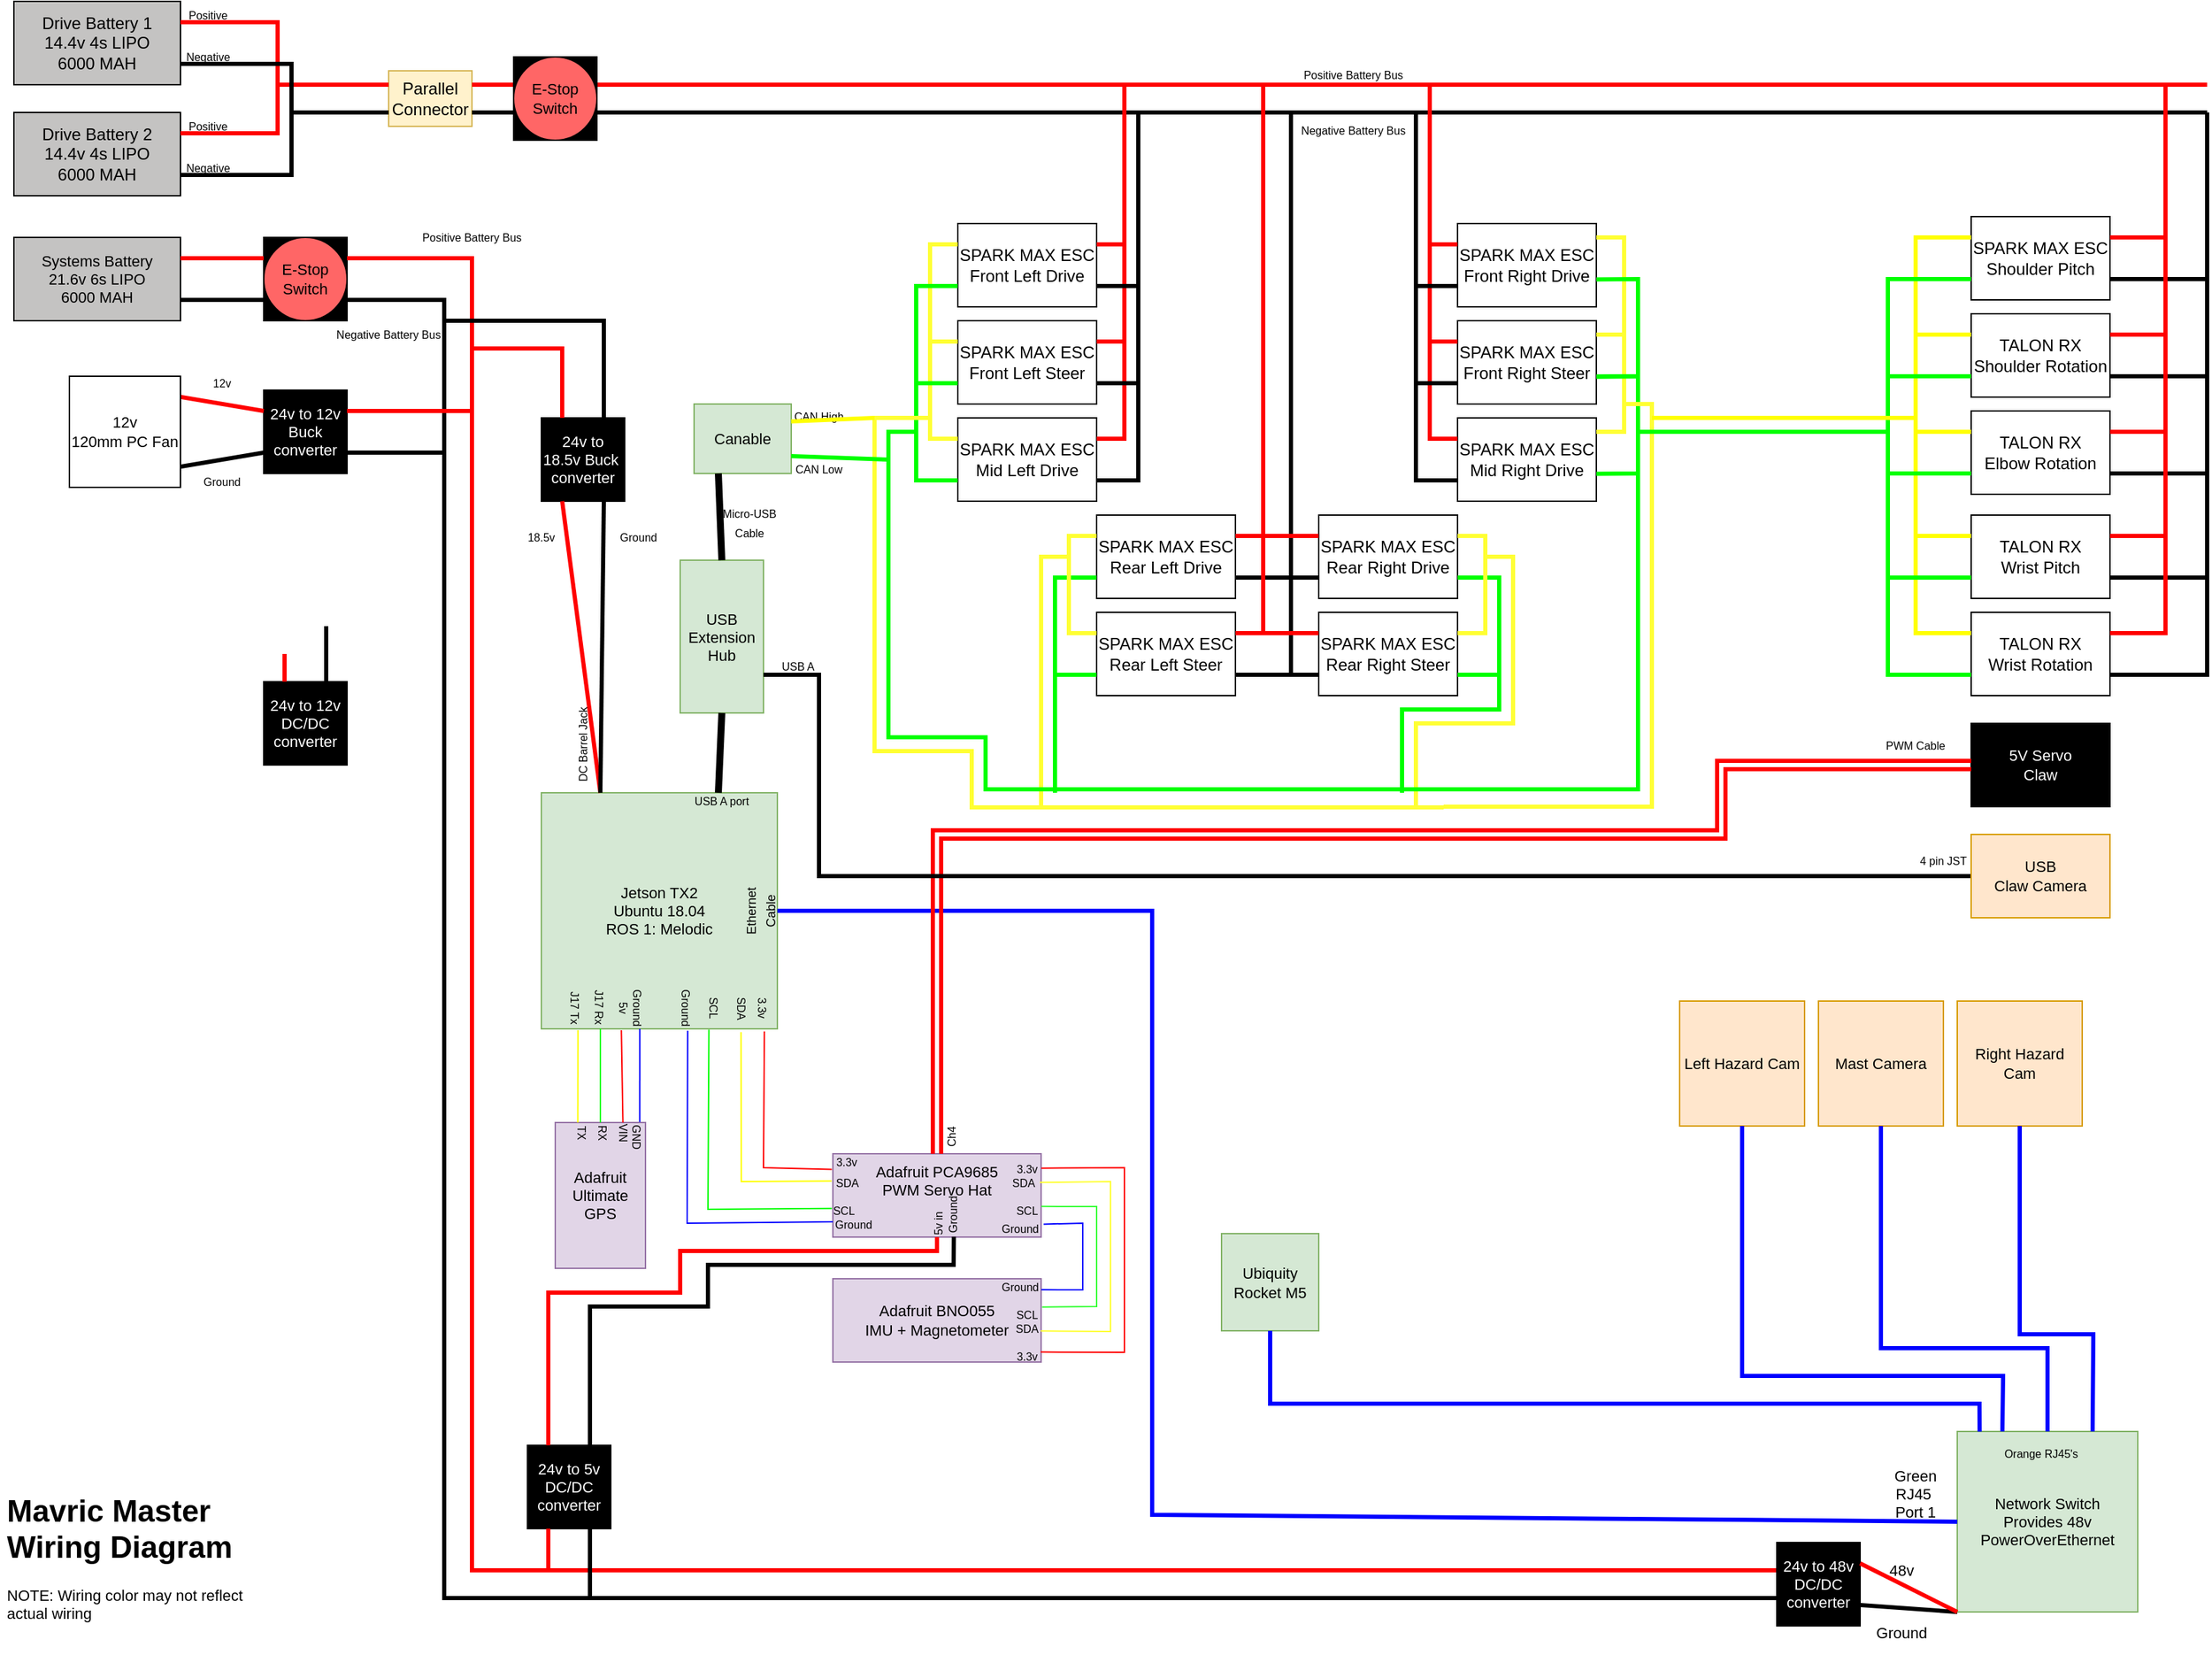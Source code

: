 <mxfile version="21.2.1" type="device">
  <diagram name="Page-1" id="LjkrZebZvT_pWfAVmWrU">
    <mxGraphModel dx="1202" dy="659" grid="1" gridSize="10" guides="1" tooltips="1" connect="1" arrows="1" fold="1" page="1" pageScale="1" pageWidth="1600" pageHeight="1200" math="0" shadow="0">
      <root>
        <mxCell id="0" />
        <mxCell id="1" parent="0" />
        <mxCell id="XufK-iF9dAJWh2vyx5XC-1" value="Drive Battery 2&lt;br&gt;14.4v 4s LIPO&lt;br&gt;6000 MAH" style="rounded=0;whiteSpace=wrap;html=1;fillColor=#C4C3C2;strokeColor=#000000;" parent="1" vertex="1">
          <mxGeometry x="10" y="90" width="120" height="60" as="geometry" />
        </mxCell>
        <mxCell id="XufK-iF9dAJWh2vyx5XC-2" value="Drive Battery 1&lt;br&gt;14.4v 4s LIPO&lt;br&gt;6000 MAH" style="rounded=0;whiteSpace=wrap;html=1;fillColor=#C4C3C2;strokeColor=#000000;" parent="1" vertex="1">
          <mxGeometry x="10" y="10" width="120" height="60" as="geometry" />
        </mxCell>
        <mxCell id="XufK-iF9dAJWh2vyx5XC-4" value="SPARK MAX ESC&lt;br&gt;Front Left Drive" style="rounded=0;whiteSpace=wrap;html=1;" parent="1" vertex="1">
          <mxGeometry x="690" y="170" width="100" height="60" as="geometry" />
        </mxCell>
        <mxCell id="XufK-iF9dAJWh2vyx5XC-5" value="SPARK MAX ESC&lt;br&gt;Front Left Steer" style="rounded=0;whiteSpace=wrap;html=1;" parent="1" vertex="1">
          <mxGeometry x="690" y="240" width="100" height="60" as="geometry" />
        </mxCell>
        <mxCell id="XufK-iF9dAJWh2vyx5XC-6" value="SPARK MAX ESC&lt;br&gt;Mid Left Drive" style="rounded=0;whiteSpace=wrap;html=1;" parent="1" vertex="1">
          <mxGeometry x="690" y="310" width="100" height="60" as="geometry" />
        </mxCell>
        <mxCell id="XufK-iF9dAJWh2vyx5XC-7" value="SPARK MAX ESC&lt;br&gt;Rear Left Drive" style="rounded=0;whiteSpace=wrap;html=1;" parent="1" vertex="1">
          <mxGeometry x="790" y="380" width="100" height="60" as="geometry" />
        </mxCell>
        <mxCell id="STP1xpe4E6nytMN3_wUS-1" value="SPARK MAX ESC&lt;br&gt;Rear Left Steer" style="rounded=0;whiteSpace=wrap;html=1;" parent="1" vertex="1">
          <mxGeometry x="790" y="450" width="100" height="60" as="geometry" />
        </mxCell>
        <mxCell id="STP1xpe4E6nytMN3_wUS-2" value="SPARK MAX ESC&lt;br&gt;Rear Right&amp;nbsp;Drive" style="rounded=0;whiteSpace=wrap;html=1;" parent="1" vertex="1">
          <mxGeometry x="950" y="380" width="100" height="60" as="geometry" />
        </mxCell>
        <mxCell id="STP1xpe4E6nytMN3_wUS-3" value="SPARK MAX ESC&lt;br&gt;Rear Right Steer" style="rounded=0;whiteSpace=wrap;html=1;" parent="1" vertex="1">
          <mxGeometry x="950" y="450" width="100" height="60" as="geometry" />
        </mxCell>
        <mxCell id="STP1xpe4E6nytMN3_wUS-6" value="SPARK MAX ESC&lt;br&gt;Front Right Drive" style="rounded=0;whiteSpace=wrap;html=1;" parent="1" vertex="1">
          <mxGeometry x="1050" y="170" width="100" height="60" as="geometry" />
        </mxCell>
        <mxCell id="STP1xpe4E6nytMN3_wUS-7" value="SPARK MAX ESC&lt;br&gt;Front Right Steer" style="rounded=0;whiteSpace=wrap;html=1;" parent="1" vertex="1">
          <mxGeometry x="1050" y="240" width="100" height="60" as="geometry" />
        </mxCell>
        <mxCell id="STP1xpe4E6nytMN3_wUS-8" value="SPARK MAX ESC&lt;br&gt;Mid Right&amp;nbsp;Drive" style="rounded=0;whiteSpace=wrap;html=1;" parent="1" vertex="1">
          <mxGeometry x="1050" y="310" width="100" height="60" as="geometry" />
        </mxCell>
        <mxCell id="gSIX06ZW2Zs--jDtW3L3-3" value="Parallel Connector" style="rounded=0;whiteSpace=wrap;html=1;fillColor=#fff2cc;strokeColor=#d6b656;" parent="1" vertex="1">
          <mxGeometry x="280" y="60" width="60" height="40" as="geometry" />
        </mxCell>
        <mxCell id="gSIX06ZW2Zs--jDtW3L3-13" value="" style="endArrow=none;html=1;rounded=0;exitX=1;exitY=0.25;exitDx=0;exitDy=0;entryX=0;entryY=0.25;entryDx=0;entryDy=0;strokeColor=#FF0000;strokeWidth=3;" parent="1" source="XufK-iF9dAJWh2vyx5XC-2" target="gSIX06ZW2Zs--jDtW3L3-3" edge="1">
          <mxGeometry width="50" height="50" relative="1" as="geometry">
            <mxPoint x="210" y="80" as="sourcePoint" />
            <mxPoint x="260" y="30" as="targetPoint" />
            <Array as="points">
              <mxPoint x="200" y="25" />
              <mxPoint x="200" y="70" />
            </Array>
          </mxGeometry>
        </mxCell>
        <mxCell id="gSIX06ZW2Zs--jDtW3L3-14" value="" style="endArrow=none;html=1;rounded=0;exitX=1;exitY=0.25;exitDx=0;exitDy=0;strokeWidth=3;strokeColor=#FF0000;" parent="1" source="XufK-iF9dAJWh2vyx5XC-1" edge="1">
          <mxGeometry width="50" height="50" relative="1" as="geometry">
            <mxPoint x="250" y="150" as="sourcePoint" />
            <mxPoint x="200" y="70" as="targetPoint" />
            <Array as="points">
              <mxPoint x="200" y="105" />
            </Array>
          </mxGeometry>
        </mxCell>
        <mxCell id="gSIX06ZW2Zs--jDtW3L3-15" value="" style="endArrow=none;html=1;rounded=0;labelBackgroundColor=default;strokeColor=default;fontFamily=Helvetica;fontSize=11;fontColor=default;shape=connector;exitX=1;exitY=0.75;exitDx=0;exitDy=0;entryX=0;entryY=0.75;entryDx=0;entryDy=0;strokeWidth=3;" parent="1" source="XufK-iF9dAJWh2vyx5XC-2" target="gSIX06ZW2Zs--jDtW3L3-3" edge="1">
          <mxGeometry width="50" height="50" relative="1" as="geometry">
            <mxPoint x="300" y="150" as="sourcePoint" />
            <mxPoint x="350" y="100" as="targetPoint" />
            <Array as="points">
              <mxPoint x="210" y="55" />
              <mxPoint x="210" y="90" />
            </Array>
          </mxGeometry>
        </mxCell>
        <mxCell id="gSIX06ZW2Zs--jDtW3L3-16" value="" style="endArrow=none;html=1;rounded=0;labelBackgroundColor=default;strokeColor=default;strokeWidth=3;fontFamily=Helvetica;fontSize=11;fontColor=default;shape=connector;exitX=1;exitY=0.75;exitDx=0;exitDy=0;" parent="1" source="XufK-iF9dAJWh2vyx5XC-1" edge="1">
          <mxGeometry width="50" height="50" relative="1" as="geometry">
            <mxPoint x="250" y="150" as="sourcePoint" />
            <mxPoint x="210" y="90" as="targetPoint" />
            <Array as="points">
              <mxPoint x="210" y="135" />
            </Array>
          </mxGeometry>
        </mxCell>
        <mxCell id="gSIX06ZW2Zs--jDtW3L3-17" value="Positive" style="text;html=1;strokeColor=none;fillColor=none;align=center;verticalAlign=middle;whiteSpace=wrap;rounded=0;fontSize=8;fontFamily=Helvetica;fontColor=default;spacing=2;" parent="1" vertex="1">
          <mxGeometry x="130" y="10" width="40" height="20" as="geometry" />
        </mxCell>
        <mxCell id="gSIX06ZW2Zs--jDtW3L3-18" value="Negative" style="text;html=1;strokeColor=none;fillColor=none;align=center;verticalAlign=middle;whiteSpace=wrap;rounded=0;fontSize=8;fontFamily=Helvetica;fontColor=default;spacing=2;" parent="1" vertex="1">
          <mxGeometry x="130" y="40" width="40" height="20" as="geometry" />
        </mxCell>
        <mxCell id="gSIX06ZW2Zs--jDtW3L3-19" value="Positive" style="text;html=1;strokeColor=none;fillColor=none;align=center;verticalAlign=middle;whiteSpace=wrap;rounded=0;fontSize=8;fontFamily=Helvetica;fontColor=default;spacing=2;" parent="1" vertex="1">
          <mxGeometry x="130" y="90" width="40" height="20" as="geometry" />
        </mxCell>
        <mxCell id="gSIX06ZW2Zs--jDtW3L3-20" value="Negative" style="text;html=1;strokeColor=none;fillColor=none;align=center;verticalAlign=middle;whiteSpace=wrap;rounded=0;fontSize=8;fontFamily=Helvetica;fontColor=default;spacing=2;" parent="1" vertex="1">
          <mxGeometry x="130" y="120" width="40" height="20" as="geometry" />
        </mxCell>
        <mxCell id="gSIX06ZW2Zs--jDtW3L3-21" value="" style="endArrow=none;html=1;rounded=0;labelBackgroundColor=default;strokeColor=#FF0000;strokeWidth=3;fontFamily=Helvetica;fontSize=11;fontColor=#000000;shape=connector;exitX=1;exitY=0.25;exitDx=0;exitDy=0;" parent="1" source="gSIX06ZW2Zs--jDtW3L3-3" edge="1">
          <mxGeometry width="50" height="50" relative="1" as="geometry">
            <mxPoint x="500" y="80" as="sourcePoint" />
            <mxPoint x="1590" y="70" as="targetPoint" />
          </mxGeometry>
        </mxCell>
        <mxCell id="gSIX06ZW2Zs--jDtW3L3-22" value="" style="endArrow=none;html=1;rounded=0;labelBackgroundColor=default;strokeColor=default;strokeWidth=3;fontFamily=Helvetica;fontSize=11;fontColor=default;shape=connector;exitX=1;exitY=0.75;exitDx=0;exitDy=0;" parent="1" source="gSIX06ZW2Zs--jDtW3L3-3" edge="1">
          <mxGeometry width="50" height="50" relative="1" as="geometry">
            <mxPoint x="620" y="170" as="sourcePoint" />
            <mxPoint x="1590" y="90" as="targetPoint" />
          </mxGeometry>
        </mxCell>
        <mxCell id="gSIX06ZW2Zs--jDtW3L3-23" value="Positive Battery Bus" style="text;html=1;strokeColor=none;fillColor=none;align=center;verticalAlign=middle;whiteSpace=wrap;rounded=0;fontSize=8;fontFamily=Helvetica;fontColor=default;spacing=2;" parent="1" vertex="1">
          <mxGeometry x="935" y="52.5" width="80" height="20" as="geometry" />
        </mxCell>
        <mxCell id="gSIX06ZW2Zs--jDtW3L3-24" value="Negative Battery Bus" style="text;html=1;strokeColor=none;fillColor=none;align=center;verticalAlign=middle;whiteSpace=wrap;rounded=0;fontSize=8;fontFamily=Helvetica;fontColor=default;spacing=2;" parent="1" vertex="1">
          <mxGeometry x="935" y="92.5" width="80" height="20" as="geometry" />
        </mxCell>
        <mxCell id="gSIX06ZW2Zs--jDtW3L3-26" value="" style="endArrow=none;html=1;rounded=0;labelBackgroundColor=default;strokeColor=#FF0000;strokeWidth=3;fontFamily=Helvetica;fontSize=11;fontColor=default;shape=connector;exitX=1;exitY=0.25;exitDx=0;exitDy=0;" parent="1" source="XufK-iF9dAJWh2vyx5XC-4" edge="1">
          <mxGeometry width="50" height="50" relative="1" as="geometry">
            <mxPoint x="810" y="180" as="sourcePoint" />
            <mxPoint x="810" y="70" as="targetPoint" />
            <Array as="points">
              <mxPoint x="810" y="185" />
            </Array>
          </mxGeometry>
        </mxCell>
        <mxCell id="gSIX06ZW2Zs--jDtW3L3-27" value="" style="endArrow=none;html=1;rounded=0;labelBackgroundColor=default;strokeColor=#FF0000;strokeWidth=3;fontFamily=Helvetica;fontSize=11;fontColor=default;shape=connector;exitX=1;exitY=0.25;exitDx=0;exitDy=0;" parent="1" source="XufK-iF9dAJWh2vyx5XC-5" edge="1">
          <mxGeometry width="50" height="50" relative="1" as="geometry">
            <mxPoint x="810" y="190" as="sourcePoint" />
            <mxPoint x="810" y="180" as="targetPoint" />
            <Array as="points">
              <mxPoint x="810" y="255" />
            </Array>
          </mxGeometry>
        </mxCell>
        <mxCell id="gSIX06ZW2Zs--jDtW3L3-28" value="" style="endArrow=none;html=1;rounded=0;labelBackgroundColor=default;strokeColor=#FF0000;strokeWidth=3;fontFamily=Helvetica;fontSize=11;fontColor=default;shape=connector;entryX=1;entryY=0.25;entryDx=0;entryDy=0;" parent="1" target="XufK-iF9dAJWh2vyx5XC-6" edge="1">
          <mxGeometry width="50" height="50" relative="1" as="geometry">
            <mxPoint x="810" y="250" as="sourcePoint" />
            <mxPoint x="980" y="200" as="targetPoint" />
            <Array as="points">
              <mxPoint x="810" y="325" />
            </Array>
          </mxGeometry>
        </mxCell>
        <mxCell id="gSIX06ZW2Zs--jDtW3L3-29" value="" style="endArrow=none;html=1;rounded=0;labelBackgroundColor=default;strokeColor=#000000;strokeWidth=3;fontFamily=Helvetica;fontSize=11;fontColor=default;shape=connector;exitX=1;exitY=0.75;exitDx=0;exitDy=0;" parent="1" source="XufK-iF9dAJWh2vyx5XC-4" edge="1">
          <mxGeometry width="50" height="50" relative="1" as="geometry">
            <mxPoint x="800" y="205" as="sourcePoint" />
            <mxPoint x="820" y="90" as="targetPoint" />
            <Array as="points">
              <mxPoint x="820" y="215" />
            </Array>
          </mxGeometry>
        </mxCell>
        <mxCell id="gSIX06ZW2Zs--jDtW3L3-30" value="" style="endArrow=none;html=1;rounded=0;labelBackgroundColor=default;strokeColor=#000000;strokeWidth=3;fontFamily=Helvetica;fontSize=11;fontColor=default;shape=connector;exitX=1;exitY=0.75;exitDx=0;exitDy=0;" parent="1" source="XufK-iF9dAJWh2vyx5XC-5" edge="1">
          <mxGeometry width="50" height="50" relative="1" as="geometry">
            <mxPoint x="800" y="275" as="sourcePoint" />
            <mxPoint x="820" y="200" as="targetPoint" />
            <Array as="points">
              <mxPoint x="820" y="285" />
            </Array>
          </mxGeometry>
        </mxCell>
        <mxCell id="gSIX06ZW2Zs--jDtW3L3-31" value="" style="endArrow=none;html=1;rounded=0;labelBackgroundColor=default;strokeColor=#000000;strokeWidth=3;fontFamily=Helvetica;fontSize=11;fontColor=default;shape=connector;entryX=1;entryY=0.75;entryDx=0;entryDy=0;" parent="1" target="XufK-iF9dAJWh2vyx5XC-6" edge="1">
          <mxGeometry width="50" height="50" relative="1" as="geometry">
            <mxPoint x="820" y="270" as="sourcePoint" />
            <mxPoint x="800" y="345" as="targetPoint" />
            <Array as="points">
              <mxPoint x="820" y="355" />
            </Array>
          </mxGeometry>
        </mxCell>
        <mxCell id="gSIX06ZW2Zs--jDtW3L3-32" value="" style="endArrow=none;html=1;rounded=0;labelBackgroundColor=default;strokeColor=#FF0000;strokeWidth=3;fontFamily=Helvetica;fontSize=11;fontColor=default;shape=connector;exitX=0;exitY=0.25;exitDx=0;exitDy=0;" parent="1" source="STP1xpe4E6nytMN3_wUS-6" edge="1">
          <mxGeometry width="50" height="50" relative="1" as="geometry">
            <mxPoint x="1010" y="185" as="sourcePoint" />
            <mxPoint x="1030" y="70" as="targetPoint" />
            <Array as="points">
              <mxPoint x="1030" y="185" />
            </Array>
          </mxGeometry>
        </mxCell>
        <mxCell id="gSIX06ZW2Zs--jDtW3L3-33" value="" style="endArrow=none;html=1;rounded=0;labelBackgroundColor=default;strokeColor=#FF0000;strokeWidth=3;fontFamily=Helvetica;fontSize=11;fontColor=default;shape=connector;exitX=0;exitY=0.25;exitDx=0;exitDy=0;" parent="1" source="STP1xpe4E6nytMN3_wUS-7" edge="1">
          <mxGeometry width="50" height="50" relative="1" as="geometry">
            <mxPoint x="1010" y="255" as="sourcePoint" />
            <mxPoint x="1030" y="180" as="targetPoint" />
            <Array as="points">
              <mxPoint x="1030" y="255" />
            </Array>
          </mxGeometry>
        </mxCell>
        <mxCell id="gSIX06ZW2Zs--jDtW3L3-34" value="" style="endArrow=none;html=1;rounded=0;labelBackgroundColor=default;strokeColor=#FF0000;strokeWidth=3;fontFamily=Helvetica;fontSize=11;fontColor=default;shape=connector;entryX=0;entryY=0.25;entryDx=0;entryDy=0;" parent="1" target="STP1xpe4E6nytMN3_wUS-8" edge="1">
          <mxGeometry width="50" height="50" relative="1" as="geometry">
            <mxPoint x="1030" y="250" as="sourcePoint" />
            <mxPoint x="1010" y="325" as="targetPoint" />
            <Array as="points">
              <mxPoint x="1030" y="325" />
            </Array>
          </mxGeometry>
        </mxCell>
        <mxCell id="gSIX06ZW2Zs--jDtW3L3-35" value="" style="endArrow=none;html=1;rounded=0;labelBackgroundColor=default;strokeColor=#000000;strokeWidth=3;fontFamily=Helvetica;fontSize=11;fontColor=default;shape=connector;exitX=0;exitY=0.75;exitDx=0;exitDy=0;" parent="1" source="STP1xpe4E6nytMN3_wUS-6" edge="1">
          <mxGeometry width="50" height="50" relative="1" as="geometry">
            <mxPoint x="990" y="215" as="sourcePoint" />
            <mxPoint x="1020" y="90" as="targetPoint" />
            <Array as="points">
              <mxPoint x="1020" y="215" />
            </Array>
          </mxGeometry>
        </mxCell>
        <mxCell id="gSIX06ZW2Zs--jDtW3L3-36" value="" style="endArrow=none;html=1;rounded=0;labelBackgroundColor=default;strokeColor=#000000;strokeWidth=3;fontFamily=Helvetica;fontSize=11;fontColor=default;shape=connector;exitX=0;exitY=0.75;exitDx=0;exitDy=0;" parent="1" source="STP1xpe4E6nytMN3_wUS-7" edge="1">
          <mxGeometry width="50" height="50" relative="1" as="geometry">
            <mxPoint x="990" y="285" as="sourcePoint" />
            <mxPoint x="1020" y="200" as="targetPoint" />
            <Array as="points">
              <mxPoint x="1020" y="285" />
            </Array>
          </mxGeometry>
        </mxCell>
        <mxCell id="gSIX06ZW2Zs--jDtW3L3-37" value="" style="endArrow=none;html=1;rounded=0;labelBackgroundColor=default;strokeColor=#000000;strokeWidth=3;fontFamily=Helvetica;fontSize=11;fontColor=default;shape=connector;entryX=0;entryY=0.75;entryDx=0;entryDy=0;" parent="1" target="STP1xpe4E6nytMN3_wUS-8" edge="1">
          <mxGeometry width="50" height="50" relative="1" as="geometry">
            <mxPoint x="1020" y="270" as="sourcePoint" />
            <mxPoint x="990" y="355" as="targetPoint" />
            <Array as="points">
              <mxPoint x="1020" y="355" />
            </Array>
          </mxGeometry>
        </mxCell>
        <mxCell id="gSIX06ZW2Zs--jDtW3L3-38" value="" style="endArrow=none;html=1;rounded=0;labelBackgroundColor=default;strokeColor=default;strokeWidth=3;fontFamily=Helvetica;fontSize=11;fontColor=default;shape=connector;entryX=0;entryY=0.75;entryDx=0;entryDy=0;" parent="1" target="STP1xpe4E6nytMN3_wUS-2" edge="1">
          <mxGeometry width="50" height="50" relative="1" as="geometry">
            <mxPoint x="930" y="90" as="sourcePoint" />
            <mxPoint x="930" y="500" as="targetPoint" />
            <Array as="points">
              <mxPoint x="930" y="425" />
            </Array>
          </mxGeometry>
        </mxCell>
        <mxCell id="gSIX06ZW2Zs--jDtW3L3-39" value="" style="endArrow=none;html=1;rounded=0;labelBackgroundColor=default;strokeColor=default;strokeWidth=3;fontFamily=Helvetica;fontSize=11;fontColor=default;shape=connector;entryX=0;entryY=0.75;entryDx=0;entryDy=0;" parent="1" target="STP1xpe4E6nytMN3_wUS-3" edge="1">
          <mxGeometry width="50" height="50" relative="1" as="geometry">
            <mxPoint x="930" y="420" as="sourcePoint" />
            <mxPoint x="1050" y="270" as="targetPoint" />
            <Array as="points">
              <mxPoint x="930" y="495" />
            </Array>
          </mxGeometry>
        </mxCell>
        <mxCell id="gSIX06ZW2Zs--jDtW3L3-40" value="" style="endArrow=none;html=1;rounded=0;labelBackgroundColor=default;strokeColor=default;strokeWidth=3;fontFamily=Helvetica;fontSize=11;fontColor=default;shape=connector;exitX=1;exitY=0.75;exitDx=0;exitDy=0;" parent="1" source="STP1xpe4E6nytMN3_wUS-1" edge="1">
          <mxGeometry width="50" height="50" relative="1" as="geometry">
            <mxPoint x="1000" y="320" as="sourcePoint" />
            <mxPoint x="930" y="495" as="targetPoint" />
          </mxGeometry>
        </mxCell>
        <mxCell id="gSIX06ZW2Zs--jDtW3L3-41" value="" style="endArrow=none;html=1;rounded=0;labelBackgroundColor=default;strokeColor=default;strokeWidth=3;fontFamily=Helvetica;fontSize=11;fontColor=default;shape=connector;exitX=1;exitY=0.75;exitDx=0;exitDy=0;" parent="1" source="XufK-iF9dAJWh2vyx5XC-7" edge="1">
          <mxGeometry width="50" height="50" relative="1" as="geometry">
            <mxPoint x="1000" y="320" as="sourcePoint" />
            <mxPoint x="930" y="425" as="targetPoint" />
          </mxGeometry>
        </mxCell>
        <mxCell id="gSIX06ZW2Zs--jDtW3L3-42" value="" style="endArrow=none;html=1;rounded=0;labelBackgroundColor=default;strokeColor=#FF0000;strokeWidth=3;fontFamily=Helvetica;fontSize=11;fontColor=default;shape=connector;entryX=1;entryY=0.25;entryDx=0;entryDy=0;" parent="1" target="XufK-iF9dAJWh2vyx5XC-7" edge="1">
          <mxGeometry width="50" height="50" relative="1" as="geometry">
            <mxPoint x="910" y="70" as="sourcePoint" />
            <mxPoint x="910" y="390" as="targetPoint" />
            <Array as="points">
              <mxPoint x="910" y="395" />
            </Array>
          </mxGeometry>
        </mxCell>
        <mxCell id="gSIX06ZW2Zs--jDtW3L3-43" value="" style="endArrow=none;html=1;rounded=0;labelBackgroundColor=default;strokeColor=#FF0000;strokeWidth=3;fontFamily=Helvetica;fontSize=11;fontColor=default;shape=connector;exitX=1;exitY=0.25;exitDx=0;exitDy=0;" parent="1" source="STP1xpe4E6nytMN3_wUS-1" edge="1">
          <mxGeometry width="50" height="50" relative="1" as="geometry">
            <mxPoint x="1000" y="320" as="sourcePoint" />
            <mxPoint x="910" y="390" as="targetPoint" />
            <Array as="points">
              <mxPoint x="910" y="465" />
            </Array>
          </mxGeometry>
        </mxCell>
        <mxCell id="gSIX06ZW2Zs--jDtW3L3-44" value="" style="endArrow=none;html=1;rounded=0;labelBackgroundColor=default;strokeColor=#FF0000;strokeWidth=3;fontFamily=Helvetica;fontSize=11;fontColor=default;shape=connector;exitX=0;exitY=0.25;exitDx=0;exitDy=0;" parent="1" source="STP1xpe4E6nytMN3_wUS-2" edge="1">
          <mxGeometry width="50" height="50" relative="1" as="geometry">
            <mxPoint x="1000" y="320" as="sourcePoint" />
            <mxPoint x="910" y="395" as="targetPoint" />
          </mxGeometry>
        </mxCell>
        <mxCell id="gSIX06ZW2Zs--jDtW3L3-45" value="" style="endArrow=none;html=1;rounded=0;labelBackgroundColor=default;strokeColor=#FF0000;strokeWidth=3;fontFamily=Helvetica;fontSize=11;fontColor=default;shape=connector;exitX=0;exitY=0.25;exitDx=0;exitDy=0;" parent="1" source="STP1xpe4E6nytMN3_wUS-3" edge="1">
          <mxGeometry width="50" height="50" relative="1" as="geometry">
            <mxPoint x="950" y="470" as="sourcePoint" />
            <mxPoint x="910" y="465" as="targetPoint" />
          </mxGeometry>
        </mxCell>
        <mxCell id="gSIX06ZW2Zs--jDtW3L3-46" value="Systems Battery&lt;br&gt;21.6v 6s LIPO&lt;br&gt;6000 MAH" style="rounded=0;whiteSpace=wrap;html=1;fontFamily=Helvetica;fontSize=11;fontColor=default;fillColor=#C4C3C2;" parent="1" vertex="1">
          <mxGeometry x="10" y="180" width="120" height="60" as="geometry" />
        </mxCell>
        <mxCell id="gSIX06ZW2Zs--jDtW3L3-48" value="" style="whiteSpace=wrap;html=1;aspect=fixed;fontFamily=Helvetica;fontSize=11;fontColor=default;fillColor=#000000;" parent="1" vertex="1">
          <mxGeometry x="370" y="50" width="60" height="60" as="geometry" />
        </mxCell>
        <mxCell id="gSIX06ZW2Zs--jDtW3L3-49" value="E-Stop&lt;br&gt;Switch" style="ellipse;whiteSpace=wrap;html=1;aspect=fixed;fontFamily=Helvetica;fontSize=11;fontColor=default;fillColor=#FF6666;" parent="1" vertex="1">
          <mxGeometry x="370" y="50" width="60" height="60" as="geometry" />
        </mxCell>
        <mxCell id="gSIX06ZW2Zs--jDtW3L3-50" value="" style="whiteSpace=wrap;html=1;aspect=fixed;fontFamily=Helvetica;fontSize=11;fontColor=default;fillColor=#000000;" parent="1" vertex="1">
          <mxGeometry x="190" y="180" width="60" height="60" as="geometry" />
        </mxCell>
        <mxCell id="gSIX06ZW2Zs--jDtW3L3-51" value="E-Stop&lt;br&gt;Switch" style="ellipse;whiteSpace=wrap;html=1;aspect=fixed;fontFamily=Helvetica;fontSize=11;fontColor=default;fillColor=#FF6666;" parent="1" vertex="1">
          <mxGeometry x="190" y="180" width="60" height="60" as="geometry" />
        </mxCell>
        <mxCell id="gSIX06ZW2Zs--jDtW3L3-53" value="" style="endArrow=none;html=1;rounded=0;labelBackgroundColor=default;strokeColor=#FF0000;strokeWidth=3;fontFamily=Helvetica;fontSize=11;fontColor=#000000;shape=connector;exitX=1;exitY=0.25;exitDx=0;exitDy=0;entryX=0;entryY=0.25;entryDx=0;entryDy=0;" parent="1" source="gSIX06ZW2Zs--jDtW3L3-46" target="gSIX06ZW2Zs--jDtW3L3-50" edge="1">
          <mxGeometry width="50" height="50" relative="1" as="geometry">
            <mxPoint x="110" y="320" as="sourcePoint" />
            <mxPoint x="220" y="230" as="targetPoint" />
          </mxGeometry>
        </mxCell>
        <mxCell id="gSIX06ZW2Zs--jDtW3L3-54" value="" style="endArrow=none;html=1;rounded=0;labelBackgroundColor=default;strokeColor=default;strokeWidth=3;fontFamily=Helvetica;fontSize=11;fontColor=default;shape=connector;exitX=1;exitY=0.75;exitDx=0;exitDy=0;entryX=0;entryY=0.75;entryDx=0;entryDy=0;" parent="1" source="gSIX06ZW2Zs--jDtW3L3-46" target="gSIX06ZW2Zs--jDtW3L3-50" edge="1">
          <mxGeometry width="50" height="50" relative="1" as="geometry">
            <mxPoint x="350" y="100" as="sourcePoint" />
            <mxPoint x="830" y="100" as="targetPoint" />
          </mxGeometry>
        </mxCell>
        <mxCell id="xyksnYAFAY73OV9UO_he-1" value="" style="endArrow=none;html=1;rounded=0;strokeWidth=3;entryX=1;entryY=0.75;entryDx=0;entryDy=0;" parent="1" target="gSIX06ZW2Zs--jDtW3L3-50" edge="1">
          <mxGeometry width="50" height="50" relative="1" as="geometry">
            <mxPoint x="1280" y="1160" as="sourcePoint" />
            <mxPoint x="300" y="220" as="targetPoint" />
            <Array as="points">
              <mxPoint x="320" y="1160" />
              <mxPoint x="320" y="225" />
            </Array>
          </mxGeometry>
        </mxCell>
        <mxCell id="xyksnYAFAY73OV9UO_he-2" value="" style="endArrow=none;html=1;rounded=0;strokeWidth=3;entryX=1;entryY=0.25;entryDx=0;entryDy=0;strokeColor=#FF0000;" parent="1" target="gSIX06ZW2Zs--jDtW3L3-50" edge="1">
          <mxGeometry width="50" height="50" relative="1" as="geometry">
            <mxPoint x="1280" y="1140" as="sourcePoint" />
            <mxPoint x="300" y="235" as="targetPoint" />
            <Array as="points">
              <mxPoint x="340" y="1140" />
              <mxPoint x="340" y="195" />
            </Array>
          </mxGeometry>
        </mxCell>
        <mxCell id="xyksnYAFAY73OV9UO_he-3" value="Positive Battery Bus" style="text;html=1;strokeColor=none;fillColor=none;align=center;verticalAlign=middle;whiteSpace=wrap;rounded=0;fontSize=8;fontFamily=Helvetica;fontColor=default;spacing=2;" parent="1" vertex="1">
          <mxGeometry x="300" y="170" width="80" height="20" as="geometry" />
        </mxCell>
        <mxCell id="xyksnYAFAY73OV9UO_he-4" value="Negative Battery Bus" style="text;html=1;strokeColor=none;fillColor=none;align=center;verticalAlign=middle;whiteSpace=wrap;rounded=0;fontSize=8;fontFamily=Helvetica;fontColor=default;spacing=2;" parent="1" vertex="1">
          <mxGeometry x="240" y="240" width="80" height="20" as="geometry" />
        </mxCell>
        <mxCell id="xyksnYAFAY73OV9UO_he-5" value="24v to 5v&lt;br&gt;DC/DC converter" style="rounded=0;whiteSpace=wrap;html=1;fontFamily=Helvetica;fontSize=11;fontColor=#FFFFFF;fillColor=#000000;" parent="1" vertex="1">
          <mxGeometry x="380" y="1050" width="60" height="60" as="geometry" />
        </mxCell>
        <mxCell id="xyksnYAFAY73OV9UO_he-8" value="24v to 12v&lt;br&gt;DC/DC converter" style="rounded=0;whiteSpace=wrap;html=1;fontFamily=Helvetica;fontSize=11;fontColor=#FFFFFF;fillColor=#000000;" parent="1" vertex="1">
          <mxGeometry x="190" y="500" width="60" height="60" as="geometry" />
        </mxCell>
        <mxCell id="xyksnYAFAY73OV9UO_he-9" value="" style="endArrow=none;html=1;rounded=0;labelBackgroundColor=default;strokeColor=#FF0000;strokeWidth=3;fontFamily=Helvetica;fontSize=11;fontColor=#000000;shape=connector;entryX=0.25;entryY=0;entryDx=0;entryDy=0;" parent="1" target="xyksnYAFAY73OV9UO_he-8" edge="1">
          <mxGeometry width="50" height="50" relative="1" as="geometry">
            <mxPoint x="205" y="480" as="sourcePoint" />
            <mxPoint x="420" y="430" as="targetPoint" />
          </mxGeometry>
        </mxCell>
        <mxCell id="xyksnYAFAY73OV9UO_he-10" value="" style="endArrow=none;html=1;rounded=0;labelBackgroundColor=default;strokeColor=default;strokeWidth=3;fontFamily=Helvetica;fontSize=11;fontColor=default;shape=connector;exitX=0.75;exitY=0;exitDx=0;exitDy=0;" parent="1" source="xyksnYAFAY73OV9UO_he-8" edge="1">
          <mxGeometry width="50" height="50" relative="1" as="geometry">
            <mxPoint x="90" y="550" as="sourcePoint" />
            <mxPoint x="235" y="460" as="targetPoint" />
          </mxGeometry>
        </mxCell>
        <mxCell id="xyksnYAFAY73OV9UO_he-11" value="24v to 18.5v Buck&amp;nbsp;&lt;br&gt;converter" style="rounded=0;whiteSpace=wrap;html=1;fontFamily=Helvetica;fontSize=11;fontColor=#FFFFFF;fillColor=#000000;" parent="1" vertex="1">
          <mxGeometry x="390" y="310" width="60" height="60" as="geometry" />
        </mxCell>
        <mxCell id="xyksnYAFAY73OV9UO_he-12" value="" style="endArrow=none;html=1;rounded=0;labelBackgroundColor=default;strokeColor=#FF0000;strokeWidth=3;fontFamily=Helvetica;fontSize=11;fontColor=#000000;shape=connector;entryX=0.25;entryY=0;entryDx=0;entryDy=0;" parent="1" target="xyksnYAFAY73OV9UO_he-11" edge="1">
          <mxGeometry width="50" height="50" relative="1" as="geometry">
            <mxPoint x="340" y="260" as="sourcePoint" />
            <mxPoint x="120" y="250" as="targetPoint" />
            <Array as="points">
              <mxPoint x="405" y="260" />
            </Array>
          </mxGeometry>
        </mxCell>
        <mxCell id="xyksnYAFAY73OV9UO_he-13" value="" style="endArrow=none;html=1;rounded=0;labelBackgroundColor=default;strokeColor=default;strokeWidth=3;fontFamily=Helvetica;fontSize=11;fontColor=default;shape=connector;exitX=0.75;exitY=0;exitDx=0;exitDy=0;" parent="1" source="xyksnYAFAY73OV9UO_he-11" edge="1">
          <mxGeometry width="50" height="50" relative="1" as="geometry">
            <mxPoint x="-210" y="370" as="sourcePoint" />
            <mxPoint x="320" y="240" as="targetPoint" />
            <Array as="points">
              <mxPoint x="435" y="240" />
            </Array>
          </mxGeometry>
        </mxCell>
        <mxCell id="xyksnYAFAY73OV9UO_he-14" value="24v to 12v&lt;br&gt;Buck converter" style="rounded=0;whiteSpace=wrap;html=1;fontFamily=Helvetica;fontSize=11;fontColor=#FFFFFF;fillColor=#000000;" parent="1" vertex="1">
          <mxGeometry x="190" y="290" width="60" height="60" as="geometry" />
        </mxCell>
        <mxCell id="xyksnYAFAY73OV9UO_he-15" value="" style="endArrow=none;html=1;rounded=0;labelBackgroundColor=default;strokeColor=#FF0000;strokeWidth=3;fontFamily=Helvetica;fontSize=11;fontColor=#000000;shape=connector;entryX=1;entryY=0.25;entryDx=0;entryDy=0;" parent="1" target="xyksnYAFAY73OV9UO_he-14" edge="1">
          <mxGeometry width="50" height="50" relative="1" as="geometry">
            <mxPoint x="340" y="305" as="sourcePoint" />
            <mxPoint x="80" y="360" as="targetPoint" />
          </mxGeometry>
        </mxCell>
        <mxCell id="xyksnYAFAY73OV9UO_he-16" value="" style="endArrow=none;html=1;rounded=0;labelBackgroundColor=default;strokeColor=default;strokeWidth=3;fontFamily=Helvetica;fontSize=11;fontColor=default;shape=connector;exitX=1;exitY=0.75;exitDx=0;exitDy=0;" parent="1" source="xyksnYAFAY73OV9UO_he-14" edge="1">
          <mxGeometry width="50" height="50" relative="1" as="geometry">
            <mxPoint x="-250" y="480" as="sourcePoint" />
            <mxPoint x="320" y="335" as="targetPoint" />
          </mxGeometry>
        </mxCell>
        <mxCell id="xyksnYAFAY73OV9UO_he-18" style="edgeStyle=none;shape=connector;rounded=0;orthogonalLoop=1;jettySize=auto;html=1;exitX=1;exitY=0.75;exitDx=0;exitDy=0;labelBackgroundColor=default;strokeColor=default;strokeWidth=3;fontFamily=Helvetica;fontSize=11;fontColor=default;endArrow=none;" parent="1" source="gSIX06ZW2Zs--jDtW3L3-46" target="gSIX06ZW2Zs--jDtW3L3-46" edge="1">
          <mxGeometry relative="1" as="geometry" />
        </mxCell>
        <mxCell id="xyksnYAFAY73OV9UO_he-19" value="&lt;h1&gt;Mavric Master Wiring Diagram&lt;/h1&gt;&lt;div&gt;NOTE: Wiring color may not reflect actual wiring&lt;/div&gt;" style="text;html=1;strokeColor=none;fillColor=none;spacing=5;spacingTop=-20;whiteSpace=wrap;overflow=hidden;rounded=0;fontSize=11;fontFamily=Helvetica;fontColor=default;" parent="1" vertex="1">
          <mxGeometry y="1080" width="190" height="120" as="geometry" />
        </mxCell>
        <mxCell id="xyksnYAFAY73OV9UO_he-24" value="12v" style="text;html=1;strokeColor=none;fillColor=none;align=center;verticalAlign=middle;whiteSpace=wrap;rounded=0;fontSize=8;fontFamily=Helvetica;fontColor=default;" parent="1" vertex="1">
          <mxGeometry x="140" y="269.81" width="40" height="30" as="geometry" />
        </mxCell>
        <mxCell id="xyksnYAFAY73OV9UO_he-27" value="&lt;font style=&quot;font-size: 8px;&quot;&gt;Ground&lt;/font&gt;" style="text;html=1;strokeColor=none;fillColor=none;align=center;verticalAlign=middle;whiteSpace=wrap;rounded=0;fontSize=11;fontFamily=Helvetica;fontColor=default;" parent="1" vertex="1">
          <mxGeometry x="140" y="340.2" width="40" height="30" as="geometry" />
        </mxCell>
        <mxCell id="xyksnYAFAY73OV9UO_he-30" value="Jetson TX2&lt;br&gt;Ubuntu 18.04&lt;br&gt;ROS 1: Melodic" style="whiteSpace=wrap;html=1;aspect=fixed;fontFamily=Helvetica;fontSize=11;fillColor=#d5e8d4;strokeColor=#82b366;align=center;" parent="1" vertex="1">
          <mxGeometry x="390" y="580" width="170" height="170" as="geometry" />
        </mxCell>
        <mxCell id="xyksnYAFAY73OV9UO_he-31" value="" style="endArrow=none;html=1;rounded=0;labelBackgroundColor=default;strokeColor=#FF0000;strokeWidth=3;fontFamily=Helvetica;fontSize=11;fontColor=default;shape=connector;entryX=0.25;entryY=1;entryDx=0;entryDy=0;exitX=0.25;exitY=0;exitDx=0;exitDy=0;" parent="1" source="xyksnYAFAY73OV9UO_he-30" target="xyksnYAFAY73OV9UO_he-11" edge="1">
          <mxGeometry width="50" height="50" relative="1" as="geometry">
            <mxPoint x="390" y="470" as="sourcePoint" />
            <mxPoint x="-120" y="415.2" as="targetPoint" />
          </mxGeometry>
        </mxCell>
        <mxCell id="xyksnYAFAY73OV9UO_he-32" value="" style="endArrow=none;html=1;rounded=0;labelBackgroundColor=default;strokeColor=default;strokeWidth=3;fontFamily=Helvetica;fontSize=11;fontColor=default;shape=connector;entryX=0.75;entryY=1;entryDx=0;entryDy=0;exitX=0.25;exitY=0;exitDx=0;exitDy=0;" parent="1" source="xyksnYAFAY73OV9UO_he-30" target="xyksnYAFAY73OV9UO_he-11" edge="1">
          <mxGeometry width="50" height="50" relative="1" as="geometry">
            <mxPoint x="-97" y="620" as="sourcePoint" />
            <mxPoint x="-115" y="390" as="targetPoint" />
          </mxGeometry>
        </mxCell>
        <mxCell id="xyksnYAFAY73OV9UO_he-34" value="&lt;font style=&quot;font-size: 8px;&quot;&gt;Ground&lt;/font&gt;" style="text;html=1;strokeColor=none;fillColor=none;align=center;verticalAlign=middle;whiteSpace=wrap;rounded=0;fontSize=11;fontFamily=Helvetica;fontColor=default;" parent="1" vertex="1">
          <mxGeometry x="440" y="380" width="40" height="30" as="geometry" />
        </mxCell>
        <mxCell id="xyksnYAFAY73OV9UO_he-35" value="DC Barrel Jack" style="text;html=1;strokeColor=none;fillColor=none;align=center;verticalAlign=middle;whiteSpace=wrap;rounded=0;fontSize=8;fontFamily=Helvetica;fontColor=default;rotation=-90;" parent="1" vertex="1">
          <mxGeometry x="390" y="530" width="60" height="30" as="geometry" />
        </mxCell>
        <mxCell id="xyksnYAFAY73OV9UO_he-37" value="" style="endArrow=none;html=1;rounded=0;labelBackgroundColor=default;strokeColor=#FF0000;strokeWidth=3;fontFamily=Helvetica;fontSize=11;fontColor=#000000;shape=connector;entryX=0;entryY=0.25;entryDx=0;entryDy=0;exitX=1;exitY=0.25;exitDx=0;exitDy=0;" parent="1" target="xyksnYAFAY73OV9UO_he-14" edge="1">
          <mxGeometry width="50" height="50" relative="1" as="geometry">
            <mxPoint x="130" y="294.907" as="sourcePoint" />
            <mxPoint x="260" y="315" as="targetPoint" />
          </mxGeometry>
        </mxCell>
        <mxCell id="xyksnYAFAY73OV9UO_he-38" value="" style="endArrow=none;html=1;rounded=0;labelBackgroundColor=default;strokeColor=default;strokeWidth=3;fontFamily=Helvetica;fontSize=11;fontColor=default;shape=connector;exitX=0;exitY=0.75;exitDx=0;exitDy=0;entryX=1;entryY=0.75;entryDx=0;entryDy=0;" parent="1" source="xyksnYAFAY73OV9UO_he-14" edge="1">
          <mxGeometry width="50" height="50" relative="1" as="geometry">
            <mxPoint x="260" y="345" as="sourcePoint" />
            <mxPoint x="130" y="345.102" as="targetPoint" />
          </mxGeometry>
        </mxCell>
        <mxCell id="xyksnYAFAY73OV9UO_he-39" value="Canable" style="rounded=0;whiteSpace=wrap;html=1;fontFamily=Helvetica;fontSize=11;fillColor=#d5e8d4;strokeColor=#82b366;" parent="1" vertex="1">
          <mxGeometry x="500" y="300" width="70" height="50" as="geometry" />
        </mxCell>
        <mxCell id="xyksnYAFAY73OV9UO_he-41" value="USB&lt;br&gt;Extension&lt;br&gt;Hub" style="rounded=0;whiteSpace=wrap;html=1;fontFamily=Helvetica;fontSize=11;fillColor=#d5e8d4;strokeColor=#82b366;" parent="1" vertex="1">
          <mxGeometry x="490" y="412.5" width="60" height="110" as="geometry" />
        </mxCell>
        <mxCell id="xyksnYAFAY73OV9UO_he-33" value="&lt;font style=&quot;font-size: 8px;&quot;&gt;18.5v&lt;/font&gt;" style="text;html=1;strokeColor=none;fillColor=none;align=center;verticalAlign=middle;whiteSpace=wrap;rounded=0;fontSize=11;fontFamily=Helvetica;fontColor=default;" parent="1" vertex="1">
          <mxGeometry x="360" y="380" width="60" height="30" as="geometry" />
        </mxCell>
        <mxCell id="xyksnYAFAY73OV9UO_he-44" value="" style="endArrow=none;html=1;rounded=0;labelBackgroundColor=default;strokeColor=default;strokeWidth=5;fontFamily=Helvetica;fontSize=11;fontColor=default;shape=connector;exitX=0.25;exitY=1;exitDx=0;exitDy=0;entryX=0.5;entryY=0;entryDx=0;entryDy=0;" parent="1" source="xyksnYAFAY73OV9UO_he-39" target="xyksnYAFAY73OV9UO_he-41" edge="1">
          <mxGeometry width="50" height="50" relative="1" as="geometry">
            <mxPoint x="710.0" y="560" as="sourcePoint" />
            <mxPoint x="820" y="562.5" as="targetPoint" />
          </mxGeometry>
        </mxCell>
        <mxCell id="xyksnYAFAY73OV9UO_he-46" value="" style="endArrow=none;html=1;rounded=0;labelBackgroundColor=default;strokeColor=default;strokeWidth=5;fontFamily=Helvetica;fontSize=11;fontColor=default;shape=connector;exitX=0.5;exitY=1;exitDx=0;exitDy=0;entryX=0.75;entryY=0;entryDx=0;entryDy=0;" parent="1" source="xyksnYAFAY73OV9UO_he-41" target="xyksnYAFAY73OV9UO_he-30" edge="1">
          <mxGeometry width="50" height="50" relative="1" as="geometry">
            <mxPoint x="1045" y="790" as="sourcePoint" />
            <mxPoint x="935" y="792.5" as="targetPoint" />
          </mxGeometry>
        </mxCell>
        <mxCell id="xyksnYAFAY73OV9UO_he-47" value="&lt;font style=&quot;font-size: 8px;&quot;&gt;Micro-USB Cable&lt;/font&gt;" style="text;html=1;strokeColor=none;fillColor=none;align=center;verticalAlign=middle;whiteSpace=wrap;rounded=0;fontSize=11;fontFamily=Helvetica;fontColor=default;" parent="1" vertex="1">
          <mxGeometry x="510" y="370" width="60" height="30" as="geometry" />
        </mxCell>
        <mxCell id="xyksnYAFAY73OV9UO_he-48" value="" style="endArrow=none;html=1;rounded=0;labelBackgroundColor=default;strokeColor=#FFFF33;strokeWidth=3;fontFamily=Helvetica;fontSize=11;fontColor=default;shape=connector;entryX=0;entryY=0.25;entryDx=0;entryDy=0;exitX=0;exitY=0.25;exitDx=0;exitDy=0;" parent="1" source="XufK-iF9dAJWh2vyx5XC-5" target="XufK-iF9dAJWh2vyx5XC-4" edge="1">
          <mxGeometry width="50" height="50" relative="1" as="geometry">
            <mxPoint x="580" y="250" as="sourcePoint" />
            <mxPoint x="630" y="200" as="targetPoint" />
            <Array as="points">
              <mxPoint x="670" y="255" />
              <mxPoint x="670" y="185" />
            </Array>
          </mxGeometry>
        </mxCell>
        <mxCell id="xyksnYAFAY73OV9UO_he-49" value="" style="endArrow=none;html=1;rounded=0;labelBackgroundColor=default;strokeColor=#FFFF33;strokeWidth=3;fontFamily=Helvetica;fontSize=11;fontColor=default;shape=connector;entryX=0;entryY=0.25;entryDx=0;entryDy=0;exitX=0;exitY=0.25;exitDx=0;exitDy=0;" parent="1" source="XufK-iF9dAJWh2vyx5XC-6" target="XufK-iF9dAJWh2vyx5XC-5" edge="1">
          <mxGeometry width="50" height="50" relative="1" as="geometry">
            <mxPoint x="690" y="330" as="sourcePoint" />
            <mxPoint x="690" y="260" as="targetPoint" />
            <Array as="points">
              <mxPoint x="670" y="325" />
              <mxPoint x="670" y="255" />
            </Array>
          </mxGeometry>
        </mxCell>
        <mxCell id="xyksnYAFAY73OV9UO_he-50" value="" style="endArrow=none;html=1;rounded=0;labelBackgroundColor=default;strokeColor=#00FF00;strokeWidth=3;fontFamily=Helvetica;fontSize=11;fontColor=default;shape=connector;entryX=0;entryY=0.75;entryDx=0;entryDy=0;exitX=0;exitY=0.75;exitDx=0;exitDy=0;" parent="1" source="XufK-iF9dAJWh2vyx5XC-5" target="XufK-iF9dAJWh2vyx5XC-4" edge="1">
          <mxGeometry width="50" height="50" relative="1" as="geometry">
            <mxPoint x="680" y="285" as="sourcePoint" />
            <mxPoint x="680" y="215" as="targetPoint" />
            <Array as="points">
              <mxPoint x="660" y="285" />
              <mxPoint x="660" y="215" />
            </Array>
          </mxGeometry>
        </mxCell>
        <mxCell id="xyksnYAFAY73OV9UO_he-51" value="" style="endArrow=none;html=1;rounded=0;labelBackgroundColor=default;strokeColor=#00FF00;strokeWidth=3;fontFamily=Helvetica;fontSize=11;fontColor=default;shape=connector;entryX=0;entryY=0.75;entryDx=0;entryDy=0;exitX=0;exitY=0.75;exitDx=0;exitDy=0;" parent="1" source="XufK-iF9dAJWh2vyx5XC-6" target="XufK-iF9dAJWh2vyx5XC-5" edge="1">
          <mxGeometry width="50" height="50" relative="1" as="geometry">
            <mxPoint x="690" y="355" as="sourcePoint" />
            <mxPoint x="690" y="285" as="targetPoint" />
            <Array as="points">
              <mxPoint x="660" y="355" />
              <mxPoint x="660" y="285" />
            </Array>
          </mxGeometry>
        </mxCell>
        <mxCell id="xyksnYAFAY73OV9UO_he-55" value="&lt;font style=&quot;font-size: 8px;&quot;&gt;CAN High&lt;br&gt;&lt;/font&gt;" style="text;html=1;strokeColor=none;fillColor=none;align=center;verticalAlign=middle;whiteSpace=wrap;rounded=0;fontSize=11;fontFamily=Helvetica;fontColor=default;" parent="1" vertex="1">
          <mxGeometry x="570" y="302.5" width="40" height="10" as="geometry" />
        </mxCell>
        <mxCell id="xyksnYAFAY73OV9UO_he-58" value="" style="endArrow=none;html=1;rounded=0;labelBackgroundColor=default;strokeColor=#00FF00;strokeWidth=3;fontFamily=Helvetica;fontSize=11;fontColor=default;shape=connector;" parent="1" edge="1">
          <mxGeometry width="50" height="50" relative="1" as="geometry">
            <mxPoint x="740" y="577.5" as="sourcePoint" />
            <mxPoint x="660" y="320" as="targetPoint" />
            <Array as="points">
              <mxPoint x="710" y="577.5" />
              <mxPoint x="710" y="540" />
              <mxPoint x="640" y="540" />
              <mxPoint x="640" y="320" />
            </Array>
          </mxGeometry>
        </mxCell>
        <mxCell id="xyksnYAFAY73OV9UO_he-59" value="" style="endArrow=none;html=1;rounded=0;labelBackgroundColor=default;strokeColor=#FFFF33;strokeWidth=3;fontFamily=Helvetica;fontSize=11;fontColor=default;shape=connector;" parent="1" edge="1">
          <mxGeometry width="50" height="50" relative="1" as="geometry">
            <mxPoint x="1040" y="590.5" as="sourcePoint" />
            <mxPoint x="670" y="310" as="targetPoint" />
            <Array as="points">
              <mxPoint x="700" y="590.5" />
              <mxPoint x="700" y="550" />
              <mxPoint x="630" y="550" />
              <mxPoint x="630" y="310" />
            </Array>
          </mxGeometry>
        </mxCell>
        <mxCell id="xyksnYAFAY73OV9UO_he-60" value="" style="endArrow=none;html=1;rounded=0;labelBackgroundColor=default;strokeColor=#00FF00;strokeWidth=3;fontFamily=Helvetica;fontSize=11;fontColor=default;shape=connector;exitX=0;exitY=0.75;exitDx=0;exitDy=0;entryX=0;entryY=0.75;entryDx=0;entryDy=0;" parent="1" source="STP1xpe4E6nytMN3_wUS-1" target="XufK-iF9dAJWh2vyx5XC-7" edge="1">
          <mxGeometry width="50" height="50" relative="1" as="geometry">
            <mxPoint x="780" y="500" as="sourcePoint" />
            <mxPoint x="780" y="430" as="targetPoint" />
            <Array as="points">
              <mxPoint x="760" y="495" />
              <mxPoint x="760" y="425" />
            </Array>
          </mxGeometry>
        </mxCell>
        <mxCell id="xyksnYAFAY73OV9UO_he-61" value="" style="endArrow=none;html=1;rounded=0;labelBackgroundColor=default;strokeColor=#00FF00;strokeWidth=3;fontFamily=Helvetica;fontSize=11;fontColor=default;shape=connector;exitX=1;exitY=0.75;exitDx=0;exitDy=0;entryX=1;entryY=0.75;entryDx=0;entryDy=0;" parent="1" source="STP1xpe4E6nytMN3_wUS-3" target="STP1xpe4E6nytMN3_wUS-2" edge="1">
          <mxGeometry width="50" height="50" relative="1" as="geometry">
            <mxPoint x="1090" y="490" as="sourcePoint" />
            <mxPoint x="1090" y="420" as="targetPoint" />
            <Array as="points">
              <mxPoint x="1080" y="495" />
              <mxPoint x="1080" y="425" />
            </Array>
          </mxGeometry>
        </mxCell>
        <mxCell id="xyksnYAFAY73OV9UO_he-62" value="" style="endArrow=none;html=1;rounded=0;labelBackgroundColor=default;strokeColor=#FFFF33;strokeWidth=3;fontFamily=Helvetica;fontSize=11;fontColor=default;shape=connector;entryX=0;entryY=0.25;entryDx=0;entryDy=0;exitX=0;exitY=0.25;exitDx=0;exitDy=0;" parent="1" source="STP1xpe4E6nytMN3_wUS-1" target="XufK-iF9dAJWh2vyx5XC-7" edge="1">
          <mxGeometry width="50" height="50" relative="1" as="geometry">
            <mxPoint x="790" y="460" as="sourcePoint" />
            <mxPoint x="790" y="390" as="targetPoint" />
            <Array as="points">
              <mxPoint x="770" y="465" />
              <mxPoint x="770" y="410" />
              <mxPoint x="770" y="395" />
            </Array>
          </mxGeometry>
        </mxCell>
        <mxCell id="xyksnYAFAY73OV9UO_he-63" value="" style="endArrow=none;html=1;rounded=0;labelBackgroundColor=default;strokeColor=#FFFF33;strokeWidth=3;fontFamily=Helvetica;fontSize=11;fontColor=default;shape=connector;entryX=1;entryY=0.25;entryDx=0;entryDy=0;exitX=1;exitY=0.25;exitDx=0;exitDy=0;" parent="1" source="STP1xpe4E6nytMN3_wUS-3" target="STP1xpe4E6nytMN3_wUS-2" edge="1">
          <mxGeometry width="50" height="50" relative="1" as="geometry">
            <mxPoint x="1090" y="470" as="sourcePoint" />
            <mxPoint x="1090" y="400" as="targetPoint" />
            <Array as="points">
              <mxPoint x="1070" y="465" />
              <mxPoint x="1070" y="415" />
              <mxPoint x="1070" y="395" />
            </Array>
          </mxGeometry>
        </mxCell>
        <mxCell id="xyksnYAFAY73OV9UO_he-64" value="" style="endArrow=none;html=1;rounded=0;labelBackgroundColor=default;strokeColor=#FFFF33;strokeWidth=3;fontFamily=Helvetica;fontSize=11;fontColor=default;shape=connector;" parent="1" edge="1">
          <mxGeometry width="50" height="50" relative="1" as="geometry">
            <mxPoint x="770" y="410" as="sourcePoint" />
            <mxPoint x="750" y="590" as="targetPoint" />
            <Array as="points">
              <mxPoint x="750" y="410" />
            </Array>
          </mxGeometry>
        </mxCell>
        <mxCell id="xyksnYAFAY73OV9UO_he-65" value="" style="endArrow=none;html=1;rounded=0;labelBackgroundColor=default;strokeColor=#00FF00;strokeWidth=3;fontFamily=Helvetica;fontSize=11;fontColor=default;shape=connector;" parent="1" edge="1">
          <mxGeometry width="50" height="50" relative="1" as="geometry">
            <mxPoint x="760" y="490" as="sourcePoint" />
            <mxPoint x="760" y="580" as="targetPoint" />
          </mxGeometry>
        </mxCell>
        <mxCell id="xyksnYAFAY73OV9UO_he-66" value="" style="endArrow=none;html=1;rounded=0;labelBackgroundColor=default;strokeColor=#FFFF33;strokeWidth=3;fontFamily=Helvetica;fontSize=11;fontColor=default;shape=connector;" parent="1" edge="1">
          <mxGeometry width="50" height="50" relative="1" as="geometry">
            <mxPoint x="1070" y="410" as="sourcePoint" />
            <mxPoint x="1020" y="590" as="targetPoint" />
            <Array as="points">
              <mxPoint x="1090" y="410" />
              <mxPoint x="1090" y="530" />
              <mxPoint x="1020" y="530" />
            </Array>
          </mxGeometry>
        </mxCell>
        <mxCell id="xyksnYAFAY73OV9UO_he-67" value="" style="endArrow=none;html=1;rounded=0;labelBackgroundColor=default;strokeColor=#00FF00;strokeWidth=3;fontFamily=Helvetica;fontSize=11;fontColor=default;shape=connector;" parent="1" edge="1">
          <mxGeometry width="50" height="50" relative="1" as="geometry">
            <mxPoint x="1080" y="490" as="sourcePoint" />
            <mxPoint x="1010" y="580" as="targetPoint" />
            <Array as="points">
              <mxPoint x="1080" y="520" />
              <mxPoint x="1010" y="520" />
            </Array>
          </mxGeometry>
        </mxCell>
        <mxCell id="xyksnYAFAY73OV9UO_he-73" value="" style="endArrow=none;html=1;rounded=0;labelBackgroundColor=default;strokeColor=#FFFF33;strokeWidth=3;fontFamily=Helvetica;fontSize=11;fontColor=default;shape=connector;entryX=0;entryY=0.25;entryDx=0;entryDy=0;exitX=0;exitY=0.25;exitDx=0;exitDy=0;" parent="1" edge="1">
          <mxGeometry width="50" height="50" relative="1" as="geometry">
            <mxPoint x="1150" y="250" as="sourcePoint" />
            <mxPoint x="1150" y="180" as="targetPoint" />
            <Array as="points">
              <mxPoint x="1170" y="250" />
              <mxPoint x="1170" y="180" />
            </Array>
          </mxGeometry>
        </mxCell>
        <mxCell id="xyksnYAFAY73OV9UO_he-74" value="" style="endArrow=none;html=1;rounded=0;labelBackgroundColor=default;strokeColor=#FFFF33;strokeWidth=3;fontFamily=Helvetica;fontSize=11;fontColor=default;shape=connector;entryX=0;entryY=0.25;entryDx=0;entryDy=0;exitX=0;exitY=0.25;exitDx=0;exitDy=0;" parent="1" edge="1">
          <mxGeometry width="50" height="50" relative="1" as="geometry">
            <mxPoint x="1150" y="320" as="sourcePoint" />
            <mxPoint x="1150" y="250" as="targetPoint" />
            <Array as="points">
              <mxPoint x="1170" y="320" />
              <mxPoint x="1170" y="250" />
            </Array>
          </mxGeometry>
        </mxCell>
        <mxCell id="xyksnYAFAY73OV9UO_he-75" value="" style="endArrow=none;html=1;rounded=0;labelBackgroundColor=default;strokeColor=#00FF00;strokeWidth=3;fontFamily=Helvetica;fontSize=11;fontColor=default;shape=connector;entryX=0;entryY=0.75;entryDx=0;entryDy=0;exitX=0;exitY=0.75;exitDx=0;exitDy=0;" parent="1" edge="1">
          <mxGeometry width="50" height="50" relative="1" as="geometry">
            <mxPoint x="1150" y="280.2" as="sourcePoint" />
            <mxPoint x="1150" y="210.2" as="targetPoint" />
            <Array as="points">
              <mxPoint x="1180" y="280" />
              <mxPoint x="1180" y="210" />
            </Array>
          </mxGeometry>
        </mxCell>
        <mxCell id="xyksnYAFAY73OV9UO_he-76" value="" style="endArrow=none;html=1;rounded=0;labelBackgroundColor=default;strokeColor=#00FF00;strokeWidth=3;fontFamily=Helvetica;fontSize=11;fontColor=default;shape=connector;entryX=0;entryY=0.75;entryDx=0;entryDy=0;exitX=0;exitY=0.75;exitDx=0;exitDy=0;" parent="1" edge="1">
          <mxGeometry width="50" height="50" relative="1" as="geometry">
            <mxPoint x="1150" y="350.2" as="sourcePoint" />
            <mxPoint x="1150" y="280.2" as="targetPoint" />
            <Array as="points">
              <mxPoint x="1180" y="350" />
              <mxPoint x="1180" y="280" />
            </Array>
          </mxGeometry>
        </mxCell>
        <mxCell id="xyksnYAFAY73OV9UO_he-77" value="" style="endArrow=none;html=1;rounded=0;labelBackgroundColor=default;strokeColor=#FFFF33;strokeWidth=3;fontFamily=Helvetica;fontSize=11;fontColor=default;shape=connector;" parent="1" edge="1">
          <mxGeometry width="50" height="50" relative="1" as="geometry">
            <mxPoint x="1040" y="590" as="sourcePoint" />
            <mxPoint x="1170" y="300" as="targetPoint" />
            <Array as="points">
              <mxPoint x="1190" y="590" />
              <mxPoint x="1190" y="300" />
            </Array>
          </mxGeometry>
        </mxCell>
        <mxCell id="xyksnYAFAY73OV9UO_he-78" value="" style="endArrow=none;html=1;rounded=0;labelBackgroundColor=default;strokeColor=#00FF00;strokeWidth=3;fontFamily=Helvetica;fontSize=11;fontColor=default;shape=connector;" parent="1" edge="1">
          <mxGeometry width="50" height="50" relative="1" as="geometry">
            <mxPoint x="1050" y="577.5" as="sourcePoint" />
            <mxPoint x="1180" y="350" as="targetPoint" />
            <Array as="points">
              <mxPoint x="1180" y="577.5" />
            </Array>
          </mxGeometry>
        </mxCell>
        <mxCell id="cdWjRPIxSh_xyE8v7BDN-1" value="" style="endArrow=none;html=1;rounded=0;strokeWidth=3;entryX=0.75;entryY=1;entryDx=0;entryDy=0;" parent="1" target="xyksnYAFAY73OV9UO_he-5" edge="1">
          <mxGeometry width="50" height="50" relative="1" as="geometry">
            <mxPoint x="425" y="1160" as="sourcePoint" />
            <mxPoint x="690" y="1070" as="targetPoint" />
          </mxGeometry>
        </mxCell>
        <mxCell id="cdWjRPIxSh_xyE8v7BDN-2" value="" style="endArrow=none;html=1;rounded=0;strokeWidth=3;entryX=0.25;entryY=1;entryDx=0;entryDy=0;strokeColor=#FF0000;" parent="1" target="xyksnYAFAY73OV9UO_he-5" edge="1">
          <mxGeometry width="50" height="50" relative="1" as="geometry">
            <mxPoint x="395" y="1140" as="sourcePoint" />
            <mxPoint x="435" y="1120" as="targetPoint" />
          </mxGeometry>
        </mxCell>
        <mxCell id="cdWjRPIxSh_xyE8v7BDN-3" value="24v to 48v&lt;br&gt;DC/DC converter" style="rounded=0;whiteSpace=wrap;html=1;fontFamily=Helvetica;fontSize=11;fontColor=#FFFFFF;fillColor=#000000;" parent="1" vertex="1">
          <mxGeometry x="1280" y="1120" width="60" height="60" as="geometry" />
        </mxCell>
        <mxCell id="cdWjRPIxSh_xyE8v7BDN-6" value="Network Switch&lt;br&gt;Provides 48v PowerOverEthernet" style="whiteSpace=wrap;html=1;aspect=fixed;fontFamily=Helvetica;fontSize=11;fillColor=#d5e8d4;strokeColor=#82b366;" parent="1" vertex="1">
          <mxGeometry x="1410" y="1040" width="130" height="130" as="geometry" />
        </mxCell>
        <mxCell id="cdWjRPIxSh_xyE8v7BDN-7" value="" style="endArrow=none;html=1;rounded=0;strokeWidth=3;exitX=1;exitY=0.75;exitDx=0;exitDy=0;entryX=0;entryY=1;entryDx=0;entryDy=0;" parent="1" source="cdWjRPIxSh_xyE8v7BDN-3" target="cdWjRPIxSh_xyE8v7BDN-6" edge="1">
          <mxGeometry width="50" height="50" relative="1" as="geometry">
            <mxPoint x="435" y="1170" as="sourcePoint" />
            <mxPoint x="1410" y="1165" as="targetPoint" />
          </mxGeometry>
        </mxCell>
        <mxCell id="cdWjRPIxSh_xyE8v7BDN-8" value="" style="endArrow=none;html=1;rounded=0;strokeWidth=3;entryX=1;entryY=0.25;entryDx=0;entryDy=0;strokeColor=#FF0000;" parent="1" target="cdWjRPIxSh_xyE8v7BDN-3" edge="1">
          <mxGeometry width="50" height="50" relative="1" as="geometry">
            <mxPoint x="1410" y="1170" as="sourcePoint" />
            <mxPoint x="405" y="1120" as="targetPoint" />
          </mxGeometry>
        </mxCell>
        <mxCell id="cdWjRPIxSh_xyE8v7BDN-9" value="48v" style="text;html=1;strokeColor=none;fillColor=none;align=center;verticalAlign=middle;whiteSpace=wrap;rounded=0;fontSize=11;fontFamily=Helvetica;fontColor=default;" parent="1" vertex="1">
          <mxGeometry x="1340" y="1125" width="60" height="30" as="geometry" />
        </mxCell>
        <mxCell id="cdWjRPIxSh_xyE8v7BDN-10" value="Ground" style="text;html=1;strokeColor=none;fillColor=none;align=center;verticalAlign=middle;whiteSpace=wrap;rounded=0;fontSize=11;fontFamily=Helvetica;fontColor=default;" parent="1" vertex="1">
          <mxGeometry x="1340" y="1170" width="60" height="30" as="geometry" />
        </mxCell>
        <mxCell id="cdWjRPIxSh_xyE8v7BDN-11" value="" style="endArrow=none;html=1;rounded=0;labelBackgroundColor=default;strokeColor=#0000FF;strokeWidth=3;fontFamily=Helvetica;fontSize=11;fontColor=default;shape=connector;entryX=0;entryY=0.5;entryDx=0;entryDy=0;exitX=1;exitY=0.5;exitDx=0;exitDy=0;" parent="1" source="xyksnYAFAY73OV9UO_he-30" target="cdWjRPIxSh_xyE8v7BDN-6" edge="1">
          <mxGeometry width="50" height="50" relative="1" as="geometry">
            <mxPoint x="840" y="870" as="sourcePoint" />
            <mxPoint x="890" y="820" as="targetPoint" />
            <Array as="points">
              <mxPoint x="830" y="665" />
              <mxPoint x="830" y="1100" />
            </Array>
          </mxGeometry>
        </mxCell>
        <mxCell id="cdWjRPIxSh_xyE8v7BDN-12" value="&lt;font style=&quot;font-size: 9px;&quot;&gt;Ethernet Cable&lt;/font&gt;" style="text;html=1;strokeColor=none;fillColor=none;align=center;verticalAlign=middle;whiteSpace=wrap;rounded=0;fontSize=11;fontFamily=Helvetica;fontColor=default;rotation=-90;" parent="1" vertex="1">
          <mxGeometry x="525" y="660" width="45" height="10" as="geometry" />
        </mxCell>
        <mxCell id="cdWjRPIxSh_xyE8v7BDN-13" value="Green RJ45&amp;nbsp;&lt;br&gt;Port 1" style="text;html=1;strokeColor=none;fillColor=none;align=center;verticalAlign=middle;whiteSpace=wrap;rounded=0;fontSize=11;fontFamily=Helvetica;fontColor=default;" parent="1" vertex="1">
          <mxGeometry x="1350" y="1070" width="60" height="30" as="geometry" />
        </mxCell>
        <mxCell id="cdWjRPIxSh_xyE8v7BDN-15" value="" style="endArrow=none;html=1;rounded=0;labelBackgroundColor=default;strokeColor=#00FF00;strokeWidth=3;fontFamily=Helvetica;fontSize=11;fontColor=default;shape=connector;" parent="1" edge="1">
          <mxGeometry width="50" height="50" relative="1" as="geometry">
            <mxPoint x="740" y="577.5" as="sourcePoint" />
            <mxPoint x="1050" y="577.5" as="targetPoint" />
          </mxGeometry>
        </mxCell>
        <mxCell id="cdWjRPIxSh_xyE8v7BDN-18" value="" style="endArrow=none;html=1;rounded=0;labelBackgroundColor=default;strokeColor=#FFFF00;strokeWidth=3;fontFamily=Helvetica;fontSize=11;fontColor=default;shape=connector;entryX=1;entryY=0.25;entryDx=0;entryDy=0;" parent="1" target="xyksnYAFAY73OV9UO_he-39" edge="1">
          <mxGeometry width="50" height="50" relative="1" as="geometry">
            <mxPoint x="630" y="310" as="sourcePoint" />
            <mxPoint x="740" y="410" as="targetPoint" />
          </mxGeometry>
        </mxCell>
        <mxCell id="cdWjRPIxSh_xyE8v7BDN-19" value="" style="endArrow=none;html=1;rounded=0;labelBackgroundColor=default;strokeColor=#00FF00;strokeWidth=3;fontFamily=Helvetica;fontSize=11;fontColor=default;shape=connector;entryX=1;entryY=0.75;entryDx=0;entryDy=0;" parent="1" target="xyksnYAFAY73OV9UO_he-39" edge="1">
          <mxGeometry width="50" height="50" relative="1" as="geometry">
            <mxPoint x="640" y="340" as="sourcePoint" />
            <mxPoint x="740" y="410" as="targetPoint" />
          </mxGeometry>
        </mxCell>
        <mxCell id="xyksnYAFAY73OV9UO_he-56" value="&lt;font style=&quot;font-size: 8px;&quot;&gt;CAN Low&lt;br&gt;&lt;/font&gt;" style="text;html=1;strokeColor=none;fillColor=none;align=center;verticalAlign=middle;whiteSpace=wrap;rounded=0;fontSize=11;fontFamily=Helvetica;fontColor=default;" parent="1" vertex="1">
          <mxGeometry x="570" y="342.5" width="40" height="7.5" as="geometry" />
        </mxCell>
        <mxCell id="CiYLnriYTsx0yPd6dE_m-2" value="Adafruit PCA9685&lt;br&gt;PWM Servo Hat" style="rounded=0;whiteSpace=wrap;html=1;fontFamily=Helvetica;fontSize=11;fillColor=#e1d5e7;strokeColor=#9673a6;labelPosition=center;verticalLabelPosition=middle;align=center;verticalAlign=top;" parent="1" vertex="1">
          <mxGeometry x="600" y="840" width="150" height="60" as="geometry" />
        </mxCell>
        <mxCell id="CiYLnriYTsx0yPd6dE_m-5" value="" style="endArrow=none;html=1;rounded=0;entryX=0.945;entryY=1.011;entryDx=0;entryDy=0;entryPerimeter=0;exitX=-0.005;exitY=0.187;exitDx=0;exitDy=0;exitPerimeter=0;strokeColor=#FF0000;" parent="1" source="CiYLnriYTsx0yPd6dE_m-2" target="xyksnYAFAY73OV9UO_he-30" edge="1">
          <mxGeometry width="50" height="50" relative="1" as="geometry">
            <mxPoint x="660" y="810" as="sourcePoint" />
            <mxPoint x="710" y="760" as="targetPoint" />
            <Array as="points">
              <mxPoint x="550" y="850" />
            </Array>
          </mxGeometry>
        </mxCell>
        <mxCell id="CiYLnriYTsx0yPd6dE_m-6" value="" style="endArrow=none;html=1;rounded=0;entryX=0.71;entryY=1.004;entryDx=0;entryDy=0;entryPerimeter=0;exitX=-0.005;exitY=0.657;exitDx=0;exitDy=0;exitPerimeter=0;strokeColor=#00FF00;" parent="1" source="CiYLnriYTsx0yPd6dE_m-2" target="xyksnYAFAY73OV9UO_he-30" edge="1">
          <mxGeometry width="50" height="50" relative="1" as="geometry">
            <mxPoint x="550" y="880" as="sourcePoint" />
            <mxPoint x="488" y="780" as="targetPoint" />
            <Array as="points">
              <mxPoint x="510" y="880" />
            </Array>
          </mxGeometry>
        </mxCell>
        <mxCell id="CiYLnriYTsx0yPd6dE_m-7" value="" style="endArrow=none;html=1;rounded=0;entryX=0.846;entryY=1.014;entryDx=0;entryDy=0;entryPerimeter=0;strokeColor=#FFFF00;exitX=-0.006;exitY=0.328;exitDx=0;exitDy=0;exitPerimeter=0;" parent="1" source="CiYLnriYTsx0yPd6dE_m-2" target="xyksnYAFAY73OV9UO_he-30" edge="1">
          <mxGeometry width="50" height="50" relative="1" as="geometry">
            <mxPoint x="600" y="871" as="sourcePoint" />
            <mxPoint x="557" y="771" as="targetPoint" />
            <Array as="points">
              <mxPoint x="534" y="860" />
            </Array>
          </mxGeometry>
        </mxCell>
        <mxCell id="CiYLnriYTsx0yPd6dE_m-8" value="" style="endArrow=none;html=1;rounded=0;entryX=0.62;entryY=1.008;entryDx=0;entryDy=0;entryPerimeter=0;strokeColor=#0000FF;" parent="1" target="xyksnYAFAY73OV9UO_he-30" edge="1">
          <mxGeometry width="50" height="50" relative="1" as="geometry">
            <mxPoint x="600" y="889" as="sourcePoint" />
            <mxPoint x="521" y="761" as="targetPoint" />
            <Array as="points">
              <mxPoint x="495" y="890" />
            </Array>
          </mxGeometry>
        </mxCell>
        <mxCell id="CiYLnriYTsx0yPd6dE_m-9" value="&lt;font style=&quot;font-size: 8px;&quot;&gt;3.3v&lt;/font&gt;" style="text;html=1;strokeColor=none;fillColor=none;align=center;verticalAlign=middle;whiteSpace=wrap;rounded=0;rotation=90;" parent="1" vertex="1">
          <mxGeometry x="540" y="730" width="20" height="10" as="geometry" />
        </mxCell>
        <mxCell id="CiYLnriYTsx0yPd6dE_m-10" value="&lt;span style=&quot;font-size: 8px;&quot;&gt;SDA&lt;/span&gt;" style="text;html=1;strokeColor=none;fillColor=none;align=center;verticalAlign=middle;whiteSpace=wrap;rounded=0;rotation=90;" parent="1" vertex="1">
          <mxGeometry x="522.5" y="730" width="25" height="10" as="geometry" />
        </mxCell>
        <mxCell id="CiYLnriYTsx0yPd6dE_m-11" value="&lt;span style=&quot;font-size: 8px;&quot;&gt;SCL&lt;br&gt;&lt;/span&gt;" style="text;html=1;strokeColor=none;fillColor=none;align=center;verticalAlign=middle;whiteSpace=wrap;rounded=0;rotation=90;" parent="1" vertex="1">
          <mxGeometry x="505" y="730" width="20" height="10" as="geometry" />
        </mxCell>
        <mxCell id="CiYLnriYTsx0yPd6dE_m-14" value="&lt;span style=&quot;font-size: 8px;&quot;&gt;Ground&lt;br&gt;&lt;/span&gt;" style="text;html=1;strokeColor=none;fillColor=none;align=center;verticalAlign=middle;whiteSpace=wrap;rounded=0;rotation=90;" parent="1" vertex="1">
          <mxGeometry x="480" y="730" width="30" height="10" as="geometry" />
        </mxCell>
        <mxCell id="ZbNmpJrDlz0vtWZe0gKD-1" value="Adafruit BNO055&lt;br&gt;IMU + Magnetometer" style="rounded=0;whiteSpace=wrap;html=1;fontFamily=Helvetica;fontSize=11;fillColor=#e1d5e7;strokeColor=#9673a6;" parent="1" vertex="1">
          <mxGeometry x="600" y="930" width="150" height="60" as="geometry" />
        </mxCell>
        <mxCell id="ZbNmpJrDlz0vtWZe0gKD-2" value="" style="endArrow=none;html=1;rounded=0;entryX=1.001;entryY=0.173;entryDx=0;entryDy=0;entryPerimeter=0;exitX=0.998;exitY=0.88;exitDx=0;exitDy=0;exitPerimeter=0;strokeColor=#FF0000;" parent="1" source="ZbNmpJrDlz0vtWZe0gKD-1" target="CiYLnriYTsx0yPd6dE_m-2" edge="1">
          <mxGeometry width="50" height="50" relative="1" as="geometry">
            <mxPoint x="720" y="890" as="sourcePoint" />
            <mxPoint x="770" y="840" as="targetPoint" />
            <Array as="points">
              <mxPoint x="810" y="983" />
              <mxPoint x="810" y="850" />
            </Array>
          </mxGeometry>
        </mxCell>
        <mxCell id="ZbNmpJrDlz0vtWZe0gKD-3" value="" style="endArrow=none;html=1;rounded=0;entryX=0.994;entryY=0.344;entryDx=0;entryDy=0;entryPerimeter=0;exitX=0.998;exitY=0.628;exitDx=0;exitDy=0;exitPerimeter=0;strokeColor=#FFFF33;" parent="1" source="ZbNmpJrDlz0vtWZe0gKD-1" target="CiYLnriYTsx0yPd6dE_m-2" edge="1">
          <mxGeometry width="50" height="50" relative="1" as="geometry">
            <mxPoint x="720" y="890" as="sourcePoint" />
            <mxPoint x="770" y="840" as="targetPoint" />
            <Array as="points">
              <mxPoint x="800" y="968" />
              <mxPoint x="800" y="860" />
            </Array>
          </mxGeometry>
        </mxCell>
        <mxCell id="ZbNmpJrDlz0vtWZe0gKD-4" value="" style="endArrow=none;html=1;rounded=0;exitX=1.001;exitY=0.632;exitDx=0;exitDy=0;exitPerimeter=0;entryX=1.005;entryY=0.34;entryDx=0;entryDy=0;entryPerimeter=0;strokeColor=#33FF33;" parent="1" source="CiYLnriYTsx0yPd6dE_m-2" target="ZbNmpJrDlz0vtWZe0gKD-1" edge="1">
          <mxGeometry width="50" height="50" relative="1" as="geometry">
            <mxPoint x="830" y="870" as="sourcePoint" />
            <mxPoint x="880" y="820" as="targetPoint" />
            <Array as="points">
              <mxPoint x="790" y="878" />
              <mxPoint x="790" y="950" />
            </Array>
          </mxGeometry>
        </mxCell>
        <mxCell id="ZbNmpJrDlz0vtWZe0gKD-6" value="&lt;font style=&quot;font-size: 8px;&quot;&gt;3.3v&lt;/font&gt;" style="text;html=1;strokeColor=none;fillColor=none;align=center;verticalAlign=middle;whiteSpace=wrap;rounded=0;rotation=0;" parent="1" vertex="1">
          <mxGeometry x="725" y="980" width="30" height="10" as="geometry" />
        </mxCell>
        <mxCell id="ZbNmpJrDlz0vtWZe0gKD-7" value="&lt;span style=&quot;font-size: 8px;&quot;&gt;SDA&lt;/span&gt;" style="text;html=1;strokeColor=none;fillColor=none;align=center;verticalAlign=middle;whiteSpace=wrap;rounded=0;rotation=0;" parent="1" vertex="1">
          <mxGeometry x="730" y="960" width="20" height="10" as="geometry" />
        </mxCell>
        <mxCell id="ZbNmpJrDlz0vtWZe0gKD-8" value="&lt;span style=&quot;font-size: 8px;&quot;&gt;SCL&lt;br&gt;&lt;/span&gt;" style="text;html=1;strokeColor=none;fillColor=none;align=center;verticalAlign=middle;whiteSpace=wrap;rounded=0;rotation=0;" parent="1" vertex="1">
          <mxGeometry x="730" y="950" width="20" height="10" as="geometry" />
        </mxCell>
        <mxCell id="ZbNmpJrDlz0vtWZe0gKD-10" value="" style="endArrow=none;html=1;rounded=0;entryX=1.012;entryY=0.845;entryDx=0;entryDy=0;entryPerimeter=0;exitX=1.001;exitY=0.132;exitDx=0;exitDy=0;exitPerimeter=0;strokeColor=#0000FF;" parent="1" source="ZbNmpJrDlz0vtWZe0gKD-1" target="CiYLnriYTsx0yPd6dE_m-2" edge="1">
          <mxGeometry width="50" height="50" relative="1" as="geometry">
            <mxPoint x="750" y="938" as="sourcePoint" />
            <mxPoint x="751" y="890" as="targetPoint" />
            <Array as="points">
              <mxPoint x="780" y="938" />
              <mxPoint x="780" y="890" />
            </Array>
          </mxGeometry>
        </mxCell>
        <mxCell id="ZbNmpJrDlz0vtWZe0gKD-9" value="&lt;span style=&quot;font-size: 8px;&quot;&gt;Ground&lt;br&gt;&lt;/span&gt;" style="text;html=1;strokeColor=none;fillColor=none;align=center;verticalAlign=middle;whiteSpace=wrap;rounded=0;rotation=0;" parent="1" vertex="1">
          <mxGeometry x="720" y="930" width="30" height="10" as="geometry" />
        </mxCell>
        <mxCell id="h6JVJ4tYDREwpVh_Bnkj-3" value="&lt;font style=&quot;font-size: 8px;&quot;&gt;USB A port&lt;/font&gt;" style="text;html=1;strokeColor=none;fillColor=none;align=center;verticalAlign=middle;whiteSpace=wrap;rounded=0;fontSize=11;fontFamily=Helvetica;fontColor=default;" vertex="1" parent="1">
          <mxGeometry x="495" y="580" width="50" height="10" as="geometry" />
        </mxCell>
        <mxCell id="h6JVJ4tYDREwpVh_Bnkj-4" value="Adafruit Ultimate GPS" style="rounded=0;whiteSpace=wrap;html=1;fontFamily=Helvetica;fontSize=11;fillColor=#e1d5e7;strokeColor=#9673a6;" vertex="1" parent="1">
          <mxGeometry x="400" y="817.5" width="65" height="105" as="geometry" />
        </mxCell>
        <mxCell id="h6JVJ4tYDREwpVh_Bnkj-5" value="" style="endArrow=none;html=1;rounded=0;entryX=0.417;entryY=1;entryDx=0;entryDy=0;entryPerimeter=0;exitX=0.936;exitY=-0.003;exitDx=0;exitDy=0;exitPerimeter=0;strokeColor=#0000FF;" edge="1" parent="1" source="h6JVJ4tYDREwpVh_Bnkj-4" target="xyksnYAFAY73OV9UO_he-30">
          <mxGeometry width="50" height="50" relative="1" as="geometry">
            <mxPoint x="430" y="870" as="sourcePoint" />
            <mxPoint x="500" y="760" as="targetPoint" />
          </mxGeometry>
        </mxCell>
        <mxCell id="h6JVJ4tYDREwpVh_Bnkj-6" value="&lt;span style=&quot;font-size: 8px;&quot;&gt;Ground&lt;br&gt;&lt;/span&gt;" style="text;html=1;strokeColor=none;fillColor=none;align=center;verticalAlign=middle;whiteSpace=wrap;rounded=0;rotation=90;" vertex="1" parent="1">
          <mxGeometry x="445" y="730" width="30" height="10" as="geometry" />
        </mxCell>
        <mxCell id="h6JVJ4tYDREwpVh_Bnkj-7" value="&lt;span style=&quot;font-size: 8px;&quot;&gt;GND&lt;br&gt;&lt;/span&gt;" style="text;html=1;strokeColor=none;fillColor=none;align=center;verticalAlign=middle;whiteSpace=wrap;rounded=0;rotation=90;" vertex="1" parent="1">
          <mxGeometry x="447.5" y="822.5" width="25" height="10" as="geometry" />
        </mxCell>
        <mxCell id="h6JVJ4tYDREwpVh_Bnkj-8" value="&lt;font style=&quot;font-size: 8px;&quot;&gt;3.3v&lt;/font&gt;" style="text;html=1;strokeColor=none;fillColor=none;align=center;verticalAlign=middle;whiteSpace=wrap;rounded=0;rotation=0;" vertex="1" parent="1">
          <mxGeometry x="600" y="840" width="20" height="10" as="geometry" />
        </mxCell>
        <mxCell id="h6JVJ4tYDREwpVh_Bnkj-9" value="&lt;span style=&quot;font-size: 8px;&quot;&gt;SDA&lt;/span&gt;" style="text;html=1;strokeColor=none;fillColor=none;align=center;verticalAlign=middle;whiteSpace=wrap;rounded=0;rotation=0;" vertex="1" parent="1">
          <mxGeometry x="597.5" y="855" width="25" height="10" as="geometry" />
        </mxCell>
        <mxCell id="h6JVJ4tYDREwpVh_Bnkj-10" value="&lt;span style=&quot;font-size: 8px;&quot;&gt;SCL&lt;br&gt;&lt;/span&gt;" style="text;html=1;strokeColor=none;fillColor=none;align=center;verticalAlign=middle;whiteSpace=wrap;rounded=0;rotation=0;" vertex="1" parent="1">
          <mxGeometry x="597.5" y="875" width="20" height="10" as="geometry" />
        </mxCell>
        <mxCell id="h6JVJ4tYDREwpVh_Bnkj-11" value="&lt;span style=&quot;font-size: 8px;&quot;&gt;Ground&lt;br&gt;&lt;/span&gt;" style="text;html=1;strokeColor=none;fillColor=none;align=center;verticalAlign=middle;whiteSpace=wrap;rounded=0;rotation=0;" vertex="1" parent="1">
          <mxGeometry x="600" y="885" width="30" height="10" as="geometry" />
        </mxCell>
        <mxCell id="h6JVJ4tYDREwpVh_Bnkj-12" value="&lt;font style=&quot;font-size: 8px;&quot;&gt;3.3v&lt;/font&gt;" style="text;html=1;strokeColor=none;fillColor=none;align=center;verticalAlign=middle;whiteSpace=wrap;rounded=0;rotation=0;" vertex="1" parent="1">
          <mxGeometry x="730" y="845" width="20" height="10" as="geometry" />
        </mxCell>
        <mxCell id="h6JVJ4tYDREwpVh_Bnkj-13" value="&lt;span style=&quot;font-size: 8px;&quot;&gt;SDA&lt;/span&gt;" style="text;html=1;strokeColor=none;fillColor=none;align=center;verticalAlign=middle;whiteSpace=wrap;rounded=0;rotation=0;" vertex="1" parent="1">
          <mxGeometry x="725" y="855" width="25" height="10" as="geometry" />
        </mxCell>
        <mxCell id="h6JVJ4tYDREwpVh_Bnkj-14" value="&lt;span style=&quot;font-size: 8px;&quot;&gt;SCL&lt;br&gt;&lt;/span&gt;" style="text;html=1;strokeColor=none;fillColor=none;align=center;verticalAlign=middle;whiteSpace=wrap;rounded=0;rotation=0;" vertex="1" parent="1">
          <mxGeometry x="730" y="875" width="20" height="10" as="geometry" />
        </mxCell>
        <mxCell id="h6JVJ4tYDREwpVh_Bnkj-15" value="&lt;span style=&quot;font-size: 8px;&quot;&gt;Ground&lt;br&gt;&lt;/span&gt;" style="text;html=1;strokeColor=none;fillColor=none;align=center;verticalAlign=middle;whiteSpace=wrap;rounded=0;rotation=0;" vertex="1" parent="1">
          <mxGeometry x="720" y="887.5" width="30" height="10" as="geometry" />
        </mxCell>
        <mxCell id="h6JVJ4tYDREwpVh_Bnkj-19" value="" style="endArrow=none;html=1;rounded=0;entryX=0.339;entryY=1.006;entryDx=0;entryDy=0;entryPerimeter=0;exitX=0.75;exitY=0;exitDx=0;exitDy=0;strokeColor=#FF0000;" edge="1" parent="1" source="h6JVJ4tYDREwpVh_Bnkj-4" target="xyksnYAFAY73OV9UO_he-30">
          <mxGeometry width="50" height="50" relative="1" as="geometry">
            <mxPoint x="420" y="830" as="sourcePoint" />
            <mxPoint x="470" y="780" as="targetPoint" />
          </mxGeometry>
        </mxCell>
        <mxCell id="h6JVJ4tYDREwpVh_Bnkj-20" value="&lt;span style=&quot;font-size: 8px;&quot;&gt;VIN&lt;br&gt;&lt;/span&gt;" style="text;html=1;strokeColor=none;fillColor=none;align=center;verticalAlign=middle;whiteSpace=wrap;rounded=0;rotation=90;" vertex="1" parent="1">
          <mxGeometry x="435" y="820" width="30" height="10" as="geometry" />
        </mxCell>
        <mxCell id="h6JVJ4tYDREwpVh_Bnkj-21" value="" style="endArrow=none;html=1;rounded=0;entryX=0.25;entryY=1;entryDx=0;entryDy=0;exitX=0.5;exitY=0;exitDx=0;exitDy=0;strokeColor=#00FF00;" edge="1" parent="1" source="h6JVJ4tYDREwpVh_Bnkj-4" target="xyksnYAFAY73OV9UO_he-30">
          <mxGeometry width="50" height="50" relative="1" as="geometry">
            <mxPoint x="459" y="828" as="sourcePoint" />
            <mxPoint x="458" y="761" as="targetPoint" />
          </mxGeometry>
        </mxCell>
        <mxCell id="h6JVJ4tYDREwpVh_Bnkj-22" value="&lt;span style=&quot;font-size: 8px;&quot;&gt;RX&lt;br&gt;&lt;/span&gt;" style="text;html=1;strokeColor=none;fillColor=none;align=center;verticalAlign=middle;whiteSpace=wrap;rounded=0;rotation=90;" vertex="1" parent="1">
          <mxGeometry x="420" y="820" width="30" height="10" as="geometry" />
        </mxCell>
        <mxCell id="h6JVJ4tYDREwpVh_Bnkj-23" value="" style="endArrow=none;html=1;rounded=0;entryX=0.155;entryY=1.006;entryDx=0;entryDy=0;entryPerimeter=0;exitX=0.25;exitY=0;exitDx=0;exitDy=0;strokeColor=#FFFF00;" edge="1" parent="1" source="h6JVJ4tYDREwpVh_Bnkj-4" target="xyksnYAFAY73OV9UO_he-30">
          <mxGeometry width="50" height="50" relative="1" as="geometry">
            <mxPoint x="420" y="830" as="sourcePoint" />
            <mxPoint x="470" y="780" as="targetPoint" />
          </mxGeometry>
        </mxCell>
        <mxCell id="h6JVJ4tYDREwpVh_Bnkj-24" value="&lt;span style=&quot;font-size: 8px;&quot;&gt;TX&lt;br&gt;&lt;/span&gt;" style="text;html=1;strokeColor=none;fillColor=none;align=center;verticalAlign=middle;whiteSpace=wrap;rounded=0;rotation=90;" vertex="1" parent="1">
          <mxGeometry x="405" y="820" width="30" height="10" as="geometry" />
        </mxCell>
        <mxCell id="h6JVJ4tYDREwpVh_Bnkj-26" value="&lt;span style=&quot;font-size: 8px;&quot;&gt;5v&lt;br&gt;&lt;/span&gt;" style="text;html=1;strokeColor=none;fillColor=none;align=center;verticalAlign=middle;whiteSpace=wrap;rounded=0;rotation=90;" vertex="1" parent="1">
          <mxGeometry x="435" y="730" width="30" height="10" as="geometry" />
        </mxCell>
        <mxCell id="h6JVJ4tYDREwpVh_Bnkj-27" value="&lt;span style=&quot;font-size: 8px;&quot;&gt;J17 Rx&lt;br&gt;&lt;/span&gt;" style="text;html=1;strokeColor=none;fillColor=none;align=center;verticalAlign=middle;whiteSpace=wrap;rounded=0;rotation=90;" vertex="1" parent="1">
          <mxGeometry x="414.38" y="730" width="36.25" height="10" as="geometry" />
        </mxCell>
        <mxCell id="h6JVJ4tYDREwpVh_Bnkj-28" value="&lt;span style=&quot;font-size: 8px;&quot;&gt;J17 Tx&lt;br&gt;&lt;/span&gt;" style="text;html=1;strokeColor=none;fillColor=none;align=center;verticalAlign=middle;whiteSpace=wrap;rounded=0;rotation=90;" vertex="1" parent="1">
          <mxGeometry x="400" y="730" width="30" height="10" as="geometry" />
        </mxCell>
        <mxCell id="h6JVJ4tYDREwpVh_Bnkj-29" value="SPARK MAX ESC&lt;br&gt;Shoulder Pitch" style="rounded=0;whiteSpace=wrap;html=1;" vertex="1" parent="1">
          <mxGeometry x="1420" y="165" width="100" height="60" as="geometry" />
        </mxCell>
        <mxCell id="h6JVJ4tYDREwpVh_Bnkj-30" value="TALON RX&lt;br&gt;Shoulder Rotation" style="rounded=0;whiteSpace=wrap;html=1;" vertex="1" parent="1">
          <mxGeometry x="1420" y="235" width="100" height="60" as="geometry" />
        </mxCell>
        <mxCell id="h6JVJ4tYDREwpVh_Bnkj-31" value="TALON RX&lt;br&gt;Elbow Rotation" style="rounded=0;whiteSpace=wrap;html=1;" vertex="1" parent="1">
          <mxGeometry x="1420" y="305" width="100" height="60" as="geometry" />
        </mxCell>
        <mxCell id="h6JVJ4tYDREwpVh_Bnkj-32" value="TALON RX&lt;br&gt;Wrist Pitch" style="rounded=0;whiteSpace=wrap;html=1;" vertex="1" parent="1">
          <mxGeometry x="1420" y="380" width="100" height="60" as="geometry" />
        </mxCell>
        <mxCell id="h6JVJ4tYDREwpVh_Bnkj-33" value="TALON RX&lt;br&gt;Wrist Rotation" style="rounded=0;whiteSpace=wrap;html=1;" vertex="1" parent="1">
          <mxGeometry x="1420" y="450" width="100" height="60" as="geometry" />
        </mxCell>
        <mxCell id="h6JVJ4tYDREwpVh_Bnkj-34" value="" style="endArrow=none;html=1;rounded=0;strokeWidth=3;exitX=1;exitY=0.75;exitDx=0;exitDy=0;" edge="1" parent="1" source="h6JVJ4tYDREwpVh_Bnkj-33">
          <mxGeometry width="50" height="50" relative="1" as="geometry">
            <mxPoint x="1410" y="320" as="sourcePoint" />
            <mxPoint x="1590" y="90" as="targetPoint" />
            <Array as="points">
              <mxPoint x="1590" y="495" />
            </Array>
          </mxGeometry>
        </mxCell>
        <mxCell id="h6JVJ4tYDREwpVh_Bnkj-36" value="" style="endArrow=none;html=1;rounded=0;strokeWidth=3;exitX=1;exitY=0.75;exitDx=0;exitDy=0;" edge="1" parent="1" source="h6JVJ4tYDREwpVh_Bnkj-32">
          <mxGeometry width="50" height="50" relative="1" as="geometry">
            <mxPoint x="1610" y="420" as="sourcePoint" />
            <mxPoint x="1590" y="425" as="targetPoint" />
          </mxGeometry>
        </mxCell>
        <mxCell id="h6JVJ4tYDREwpVh_Bnkj-37" value="" style="endArrow=none;html=1;rounded=0;strokeWidth=3;exitX=1;exitY=0.75;exitDx=0;exitDy=0;" edge="1" parent="1" source="h6JVJ4tYDREwpVh_Bnkj-31">
          <mxGeometry width="50" height="50" relative="1" as="geometry">
            <mxPoint x="1530" y="435" as="sourcePoint" />
            <mxPoint x="1590" y="350" as="targetPoint" />
          </mxGeometry>
        </mxCell>
        <mxCell id="h6JVJ4tYDREwpVh_Bnkj-38" value="" style="endArrow=none;html=1;rounded=0;strokeWidth=3;exitX=1;exitY=0.75;exitDx=0;exitDy=0;" edge="1" parent="1" source="h6JVJ4tYDREwpVh_Bnkj-30">
          <mxGeometry width="50" height="50" relative="1" as="geometry">
            <mxPoint x="1540" y="445" as="sourcePoint" />
            <mxPoint x="1590" y="280" as="targetPoint" />
          </mxGeometry>
        </mxCell>
        <mxCell id="h6JVJ4tYDREwpVh_Bnkj-39" value="" style="endArrow=none;html=1;rounded=0;strokeWidth=3;exitX=1;exitY=0.75;exitDx=0;exitDy=0;" edge="1" parent="1" source="h6JVJ4tYDREwpVh_Bnkj-29">
          <mxGeometry width="50" height="50" relative="1" as="geometry">
            <mxPoint x="1550" y="455" as="sourcePoint" />
            <mxPoint x="1590" y="210" as="targetPoint" />
          </mxGeometry>
        </mxCell>
        <mxCell id="h6JVJ4tYDREwpVh_Bnkj-40" value="" style="endArrow=none;html=1;rounded=0;strokeWidth=3;exitX=1;exitY=0.25;exitDx=0;exitDy=0;strokeColor=#FF0000;" edge="1" parent="1" source="h6JVJ4tYDREwpVh_Bnkj-29">
          <mxGeometry width="50" height="50" relative="1" as="geometry">
            <mxPoint x="1530" y="220" as="sourcePoint" />
            <mxPoint x="1560" y="180" as="targetPoint" />
          </mxGeometry>
        </mxCell>
        <mxCell id="h6JVJ4tYDREwpVh_Bnkj-41" value="" style="endArrow=none;html=1;rounded=0;strokeWidth=3;exitX=1;exitY=0.25;exitDx=0;exitDy=0;strokeColor=#FF0000;" edge="1" parent="1" source="h6JVJ4tYDREwpVh_Bnkj-30">
          <mxGeometry width="50" height="50" relative="1" as="geometry">
            <mxPoint x="1540" y="230" as="sourcePoint" />
            <mxPoint x="1560" y="250" as="targetPoint" />
          </mxGeometry>
        </mxCell>
        <mxCell id="h6JVJ4tYDREwpVh_Bnkj-42" value="" style="endArrow=none;html=1;rounded=0;strokeWidth=3;exitX=1;exitY=0.25;exitDx=0;exitDy=0;strokeColor=#FF0000;" edge="1" parent="1" source="h6JVJ4tYDREwpVh_Bnkj-31">
          <mxGeometry width="50" height="50" relative="1" as="geometry">
            <mxPoint x="1530" y="190" as="sourcePoint" />
            <mxPoint x="1560" y="320" as="targetPoint" />
          </mxGeometry>
        </mxCell>
        <mxCell id="h6JVJ4tYDREwpVh_Bnkj-43" value="" style="endArrow=none;html=1;rounded=0;strokeWidth=3;exitX=1;exitY=0.25;exitDx=0;exitDy=0;strokeColor=#FF0000;" edge="1" parent="1" source="h6JVJ4tYDREwpVh_Bnkj-32">
          <mxGeometry width="50" height="50" relative="1" as="geometry">
            <mxPoint x="1540" y="200" as="sourcePoint" />
            <mxPoint x="1560" y="395" as="targetPoint" />
          </mxGeometry>
        </mxCell>
        <mxCell id="h6JVJ4tYDREwpVh_Bnkj-35" value="" style="endArrow=none;html=1;rounded=0;exitX=1;exitY=0.25;exitDx=0;exitDy=0;strokeWidth=3;strokeColor=#FF0000;" edge="1" parent="1" source="h6JVJ4tYDREwpVh_Bnkj-33">
          <mxGeometry width="50" height="50" relative="1" as="geometry">
            <mxPoint x="1410" y="320" as="sourcePoint" />
            <mxPoint x="1560" y="70" as="targetPoint" />
            <Array as="points">
              <mxPoint x="1560" y="465" />
            </Array>
          </mxGeometry>
        </mxCell>
        <mxCell id="h6JVJ4tYDREwpVh_Bnkj-44" value="" style="endArrow=none;html=1;rounded=0;labelBackgroundColor=default;strokeColor=#FFFF00;strokeWidth=3;fontFamily=Helvetica;fontSize=11;fontColor=default;shape=connector;entryX=0;entryY=0.25;entryDx=0;entryDy=0;exitX=0;exitY=0.25;exitDx=0;exitDy=0;" edge="1" parent="1" source="h6JVJ4tYDREwpVh_Bnkj-33" target="h6JVJ4tYDREwpVh_Bnkj-29">
          <mxGeometry width="50" height="50" relative="1" as="geometry">
            <mxPoint x="1330" y="360" as="sourcePoint" />
            <mxPoint x="1380" y="310" as="targetPoint" />
            <Array as="points">
              <mxPoint x="1380" y="465" />
              <mxPoint x="1380" y="180" />
            </Array>
          </mxGeometry>
        </mxCell>
        <mxCell id="h6JVJ4tYDREwpVh_Bnkj-45" value="" style="endArrow=none;html=1;rounded=0;labelBackgroundColor=default;strokeColor=#00FF00;strokeWidth=3;fontFamily=Helvetica;fontSize=11;fontColor=default;shape=connector;entryX=0;entryY=0.75;entryDx=0;entryDy=0;exitX=0;exitY=0.75;exitDx=0;exitDy=0;" edge="1" parent="1" source="h6JVJ4tYDREwpVh_Bnkj-33" target="h6JVJ4tYDREwpVh_Bnkj-29">
          <mxGeometry width="50" height="50" relative="1" as="geometry">
            <mxPoint x="1430" y="475" as="sourcePoint" />
            <mxPoint x="1430" y="190" as="targetPoint" />
            <Array as="points">
              <mxPoint x="1360" y="495" />
              <mxPoint x="1360" y="210" />
            </Array>
          </mxGeometry>
        </mxCell>
        <mxCell id="h6JVJ4tYDREwpVh_Bnkj-46" value="" style="endArrow=none;html=1;rounded=0;labelBackgroundColor=default;strokeColor=#FFFF00;strokeWidth=3;fontFamily=Helvetica;fontSize=11;fontColor=default;shape=connector;entryX=0;entryY=0.25;entryDx=0;entryDy=0;" edge="1" parent="1" target="h6JVJ4tYDREwpVh_Bnkj-30">
          <mxGeometry width="50" height="50" relative="1" as="geometry">
            <mxPoint x="1380" y="250" as="sourcePoint" />
            <mxPoint x="1380" y="310" as="targetPoint" />
          </mxGeometry>
        </mxCell>
        <mxCell id="h6JVJ4tYDREwpVh_Bnkj-47" value="" style="endArrow=none;html=1;rounded=0;labelBackgroundColor=default;strokeColor=#FFFF00;strokeWidth=3;fontFamily=Helvetica;fontSize=11;fontColor=default;shape=connector;entryX=0;entryY=0.25;entryDx=0;entryDy=0;" edge="1" parent="1" target="h6JVJ4tYDREwpVh_Bnkj-31">
          <mxGeometry width="50" height="50" relative="1" as="geometry">
            <mxPoint x="1380" y="320" as="sourcePoint" />
            <mxPoint x="1430" y="260" as="targetPoint" />
          </mxGeometry>
        </mxCell>
        <mxCell id="h6JVJ4tYDREwpVh_Bnkj-48" value="" style="endArrow=none;html=1;rounded=0;labelBackgroundColor=default;strokeColor=#FFFF00;strokeWidth=3;fontFamily=Helvetica;fontSize=11;fontColor=default;shape=connector;exitX=0;exitY=0.25;exitDx=0;exitDy=0;" edge="1" parent="1" source="h6JVJ4tYDREwpVh_Bnkj-32">
          <mxGeometry width="50" height="50" relative="1" as="geometry">
            <mxPoint x="1400" y="270" as="sourcePoint" />
            <mxPoint x="1380" y="395" as="targetPoint" />
          </mxGeometry>
        </mxCell>
        <mxCell id="h6JVJ4tYDREwpVh_Bnkj-49" value="" style="endArrow=none;html=1;rounded=0;labelBackgroundColor=default;strokeColor=#00FF00;strokeWidth=3;fontFamily=Helvetica;fontSize=11;fontColor=default;shape=connector;exitX=0;exitY=0.75;exitDx=0;exitDy=0;" edge="1" parent="1" source="h6JVJ4tYDREwpVh_Bnkj-30">
          <mxGeometry width="50" height="50" relative="1" as="geometry">
            <mxPoint x="1410" y="280" as="sourcePoint" />
            <mxPoint x="1360" y="280" as="targetPoint" />
          </mxGeometry>
        </mxCell>
        <mxCell id="h6JVJ4tYDREwpVh_Bnkj-51" value="" style="endArrow=none;html=1;rounded=0;labelBackgroundColor=default;strokeColor=#00FF00;strokeWidth=3;fontFamily=Helvetica;fontSize=11;fontColor=default;shape=connector;exitX=0;exitY=0.75;exitDx=0;exitDy=0;" edge="1" parent="1" source="h6JVJ4tYDREwpVh_Bnkj-31">
          <mxGeometry width="50" height="50" relative="1" as="geometry">
            <mxPoint x="1430" y="290" as="sourcePoint" />
            <mxPoint x="1360" y="350" as="targetPoint" />
          </mxGeometry>
        </mxCell>
        <mxCell id="h6JVJ4tYDREwpVh_Bnkj-52" value="" style="endArrow=none;html=1;rounded=0;labelBackgroundColor=default;strokeColor=#00FF00;strokeWidth=3;fontFamily=Helvetica;fontSize=11;fontColor=default;shape=connector;exitX=0;exitY=0.75;exitDx=0;exitDy=0;" edge="1" parent="1" source="h6JVJ4tYDREwpVh_Bnkj-32">
          <mxGeometry width="50" height="50" relative="1" as="geometry">
            <mxPoint x="1440" y="300" as="sourcePoint" />
            <mxPoint x="1360" y="425" as="targetPoint" />
          </mxGeometry>
        </mxCell>
        <mxCell id="h6JVJ4tYDREwpVh_Bnkj-53" value="" style="endArrow=none;html=1;rounded=0;labelBackgroundColor=default;strokeColor=#FFFF00;strokeWidth=3;fontFamily=Helvetica;fontSize=11;fontColor=default;shape=connector;" edge="1" parent="1">
          <mxGeometry width="50" height="50" relative="1" as="geometry">
            <mxPoint x="1190" y="310" as="sourcePoint" />
            <mxPoint x="1380" y="310" as="targetPoint" />
          </mxGeometry>
        </mxCell>
        <mxCell id="h6JVJ4tYDREwpVh_Bnkj-54" value="" style="endArrow=none;html=1;rounded=0;labelBackgroundColor=default;strokeColor=#00FF00;strokeWidth=3;fontFamily=Helvetica;fontSize=11;fontColor=default;shape=connector;" edge="1" parent="1">
          <mxGeometry width="50" height="50" relative="1" as="geometry">
            <mxPoint x="1180" y="320" as="sourcePoint" />
            <mxPoint x="1360" y="320" as="targetPoint" />
          </mxGeometry>
        </mxCell>
        <mxCell id="h6JVJ4tYDREwpVh_Bnkj-56" value="5V Servo&lt;br&gt;Claw" style="rounded=0;whiteSpace=wrap;html=1;fontFamily=Helvetica;fontSize=11;fontColor=#FFFFFF;fillColor=#000000;" vertex="1" parent="1">
          <mxGeometry x="1420" y="530" width="100" height="60" as="geometry" />
        </mxCell>
        <mxCell id="h6JVJ4tYDREwpVh_Bnkj-57" value="" style="endArrow=none;html=1;rounded=0;labelBackgroundColor=default;strokeColor=default;strokeWidth=3;fontFamily=Helvetica;fontSize=11;fontColor=default;shape=connector;exitX=0.75;exitY=0;exitDx=0;exitDy=0;entryX=0.581;entryY=0.995;entryDx=0;entryDy=0;entryPerimeter=0;" edge="1" parent="1" source="xyksnYAFAY73OV9UO_he-5" target="CiYLnriYTsx0yPd6dE_m-2">
          <mxGeometry width="50" height="50" relative="1" as="geometry">
            <mxPoint x="600" y="1020" as="sourcePoint" />
            <mxPoint x="650" y="970" as="targetPoint" />
            <Array as="points">
              <mxPoint x="425" y="950" />
              <mxPoint x="510" y="950" />
              <mxPoint x="510" y="920" />
              <mxPoint x="687" y="920" />
            </Array>
          </mxGeometry>
        </mxCell>
        <mxCell id="h6JVJ4tYDREwpVh_Bnkj-58" value="" style="endArrow=none;html=1;rounded=0;labelBackgroundColor=default;strokeColor=#FF0000;strokeWidth=3;fontFamily=Helvetica;fontSize=11;fontColor=#FF0000;shape=connector;entryX=0.5;entryY=1;entryDx=0;entryDy=0;exitX=0.25;exitY=0;exitDx=0;exitDy=0;" edge="1" parent="1" source="xyksnYAFAY73OV9UO_he-5" target="CiYLnriYTsx0yPd6dE_m-2">
          <mxGeometry width="50" height="50" relative="1" as="geometry">
            <mxPoint x="600" y="1020" as="sourcePoint" />
            <mxPoint x="650" y="970" as="targetPoint" />
            <Array as="points">
              <mxPoint x="395" y="940" />
              <mxPoint x="490" y="940" />
              <mxPoint x="490" y="910" />
              <mxPoint x="675" y="910" />
            </Array>
          </mxGeometry>
        </mxCell>
        <mxCell id="h6JVJ4tYDREwpVh_Bnkj-59" value="&lt;span style=&quot;font-size: 8px;&quot;&gt;5v in&lt;br&gt;&lt;/span&gt;" style="text;html=1;strokeColor=none;fillColor=none;align=center;verticalAlign=middle;whiteSpace=wrap;rounded=0;rotation=-90;" vertex="1" parent="1">
          <mxGeometry x="660" y="885" width="30" height="10" as="geometry" />
        </mxCell>
        <mxCell id="h6JVJ4tYDREwpVh_Bnkj-60" value="&lt;span style=&quot;font-size: 8px;&quot;&gt;Ground&lt;span style=&quot;white-space: pre;&quot;&gt;	&lt;/span&gt;&lt;br&gt;&lt;/span&gt;" style="text;html=1;strokeColor=none;fillColor=none;align=center;verticalAlign=middle;whiteSpace=wrap;rounded=0;rotation=-90;" vertex="1" parent="1">
          <mxGeometry x="670" y="877.5" width="30" height="10" as="geometry" />
        </mxCell>
        <mxCell id="h6JVJ4tYDREwpVh_Bnkj-61" value="" style="shape=link;html=1;rounded=0;labelBackgroundColor=default;strokeColor=#FF0000;strokeWidth=3;fontFamily=Helvetica;fontSize=11;fontColor=default;endArrow=none;entryX=0;entryY=0.5;entryDx=0;entryDy=0;exitX=0.5;exitY=0;exitDx=0;exitDy=0;" edge="1" parent="1" source="CiYLnriYTsx0yPd6dE_m-2" target="h6JVJ4tYDREwpVh_Bnkj-56">
          <mxGeometry width="100" relative="1" as="geometry">
            <mxPoint x="960" y="640" as="sourcePoint" />
            <mxPoint x="1060" y="640" as="targetPoint" />
            <Array as="points">
              <mxPoint x="675" y="610" />
              <mxPoint x="1240" y="610" />
              <mxPoint x="1240" y="560" />
            </Array>
          </mxGeometry>
        </mxCell>
        <mxCell id="h6JVJ4tYDREwpVh_Bnkj-62" value="Ch4" style="text;html=1;strokeColor=none;fillColor=none;align=center;verticalAlign=middle;whiteSpace=wrap;rounded=0;fontSize=8;fontFamily=Helvetica;fontColor=default;rotation=-90;" vertex="1" parent="1">
          <mxGeometry x="675" y="822.5" width="20" height="10" as="geometry" />
        </mxCell>
        <mxCell id="h6JVJ4tYDREwpVh_Bnkj-63" value="&lt;font style=&quot;font-size: 8px;&quot;&gt;PWM Cable&lt;/font&gt;" style="text;html=1;strokeColor=none;fillColor=none;align=center;verticalAlign=middle;whiteSpace=wrap;rounded=0;rotation=0;" vertex="1" parent="1">
          <mxGeometry x="1350" y="540" width="60" height="10" as="geometry" />
        </mxCell>
        <mxCell id="h6JVJ4tYDREwpVh_Bnkj-65" value="" style="endArrow=none;html=1;rounded=0;labelBackgroundColor=default;strokeColor=default;strokeWidth=3;fontFamily=Helvetica;fontSize=11;fontColor=default;shape=connector;exitX=1;exitY=0.75;exitDx=0;exitDy=0;entryX=0;entryY=0.5;entryDx=0;entryDy=0;" edge="1" parent="1" source="xyksnYAFAY73OV9UO_he-41" target="h6JVJ4tYDREwpVh_Bnkj-66">
          <mxGeometry width="50" height="50" relative="1" as="geometry">
            <mxPoint x="920" y="710" as="sourcePoint" />
            <mxPoint x="1350" y="650" as="targetPoint" />
            <Array as="points">
              <mxPoint x="590" y="495" />
              <mxPoint x="590" y="640" />
            </Array>
          </mxGeometry>
        </mxCell>
        <mxCell id="h6JVJ4tYDREwpVh_Bnkj-66" value="USB&lt;br&gt;Claw Camera" style="rounded=0;whiteSpace=wrap;html=1;fontFamily=Helvetica;fontSize=11;fillColor=#ffe6cc;strokeColor=#d79b00;" vertex="1" parent="1">
          <mxGeometry x="1420" y="610" width="100" height="60" as="geometry" />
        </mxCell>
        <mxCell id="h6JVJ4tYDREwpVh_Bnkj-67" value="&lt;font style=&quot;font-size: 8px;&quot;&gt;USB A&lt;/font&gt;" style="text;html=1;strokeColor=none;fillColor=none;align=center;verticalAlign=middle;whiteSpace=wrap;rounded=0;fontSize=11;fontFamily=Helvetica;fontColor=default;" vertex="1" parent="1">
          <mxGeometry x="560" y="480" width="30" height="15" as="geometry" />
        </mxCell>
        <mxCell id="h6JVJ4tYDREwpVh_Bnkj-68" value="&lt;font style=&quot;font-size: 8px;&quot;&gt;4 pin JST&lt;/font&gt;" style="text;html=1;strokeColor=none;fillColor=none;align=center;verticalAlign=middle;whiteSpace=wrap;rounded=0;fontSize=11;fontFamily=Helvetica;fontColor=default;" vertex="1" parent="1">
          <mxGeometry x="1380" y="620" width="40" height="15" as="geometry" />
        </mxCell>
        <mxCell id="h6JVJ4tYDREwpVh_Bnkj-69" value="&lt;font style=&quot;font-size: 8px;&quot;&gt;Orange RJ45&#39;s&lt;/font&gt;" style="text;html=1;strokeColor=none;fillColor=none;align=center;verticalAlign=middle;whiteSpace=wrap;rounded=0;fontSize=11;fontFamily=Helvetica;fontColor=default;" vertex="1" parent="1">
          <mxGeometry x="1432.5" y="1050" width="75" height="10" as="geometry" />
        </mxCell>
        <mxCell id="h6JVJ4tYDREwpVh_Bnkj-71" value="Ubiquity&lt;br&gt;Rocket M5" style="whiteSpace=wrap;html=1;aspect=fixed;fontFamily=Helvetica;fontSize=11;fillColor=#d5e8d4;strokeColor=#82b366;" vertex="1" parent="1">
          <mxGeometry x="880" y="897.5" width="70" height="70" as="geometry" />
        </mxCell>
        <mxCell id="h6JVJ4tYDREwpVh_Bnkj-72" value="" style="endArrow=none;html=1;rounded=0;labelBackgroundColor=default;strokeColor=#0000FF;strokeWidth=3;fontFamily=Helvetica;fontSize=11;fontColor=default;shape=connector;exitX=0.5;exitY=1;exitDx=0;exitDy=0;entryX=0.124;entryY=0.001;entryDx=0;entryDy=0;entryPerimeter=0;" edge="1" parent="1" source="h6JVJ4tYDREwpVh_Bnkj-71" target="cdWjRPIxSh_xyE8v7BDN-6">
          <mxGeometry width="50" height="50" relative="1" as="geometry">
            <mxPoint x="1210" y="920" as="sourcePoint" />
            <mxPoint x="1390" y="1000" as="targetPoint" />
            <Array as="points">
              <mxPoint x="915" y="1020" />
              <mxPoint x="1426" y="1020" />
            </Array>
          </mxGeometry>
        </mxCell>
        <mxCell id="h6JVJ4tYDREwpVh_Bnkj-74" value="Mast Camera" style="rounded=0;whiteSpace=wrap;html=1;fontFamily=Helvetica;fontSize=11;fillColor=#ffe6cc;strokeColor=#d79b00;" vertex="1" parent="1">
          <mxGeometry x="1310" y="730" width="90" height="90" as="geometry" />
        </mxCell>
        <mxCell id="h6JVJ4tYDREwpVh_Bnkj-75" value="Right Hazard Cam" style="rounded=0;whiteSpace=wrap;html=1;fontFamily=Helvetica;fontSize=11;fillColor=#ffe6cc;strokeColor=#d79b00;" vertex="1" parent="1">
          <mxGeometry x="1410" y="730" width="90" height="90" as="geometry" />
        </mxCell>
        <mxCell id="h6JVJ4tYDREwpVh_Bnkj-76" value="Left Hazard Cam" style="rounded=0;whiteSpace=wrap;html=1;fontFamily=Helvetica;fontSize=11;fillColor=#ffe6cc;strokeColor=#d79b00;" vertex="1" parent="1">
          <mxGeometry x="1210" y="730" width="90" height="90" as="geometry" />
        </mxCell>
        <mxCell id="h6JVJ4tYDREwpVh_Bnkj-77" value="" style="endArrow=none;html=1;rounded=0;labelBackgroundColor=default;strokeColor=#0000FF;strokeWidth=3;fontFamily=Helvetica;fontSize=11;fontColor=default;shape=connector;entryX=0.5;entryY=1;entryDx=0;entryDy=0;exitX=0.25;exitY=0;exitDx=0;exitDy=0;" edge="1" parent="1" source="cdWjRPIxSh_xyE8v7BDN-6" target="h6JVJ4tYDREwpVh_Bnkj-76">
          <mxGeometry width="50" height="50" relative="1" as="geometry">
            <mxPoint x="1210" y="920" as="sourcePoint" />
            <mxPoint x="1260" y="870" as="targetPoint" />
            <Array as="points">
              <mxPoint x="1443" y="1000" />
              <mxPoint x="1255" y="1000" />
            </Array>
          </mxGeometry>
        </mxCell>
        <mxCell id="h6JVJ4tYDREwpVh_Bnkj-78" value="" style="endArrow=none;html=1;rounded=0;labelBackgroundColor=default;strokeColor=#0000FF;strokeWidth=3;fontFamily=Helvetica;fontSize=11;fontColor=default;shape=connector;entryX=0.5;entryY=1;entryDx=0;entryDy=0;exitX=0.5;exitY=0;exitDx=0;exitDy=0;" edge="1" parent="1" source="cdWjRPIxSh_xyE8v7BDN-6" target="h6JVJ4tYDREwpVh_Bnkj-74">
          <mxGeometry width="50" height="50" relative="1" as="geometry">
            <mxPoint x="1210" y="920" as="sourcePoint" />
            <mxPoint x="1260" y="870" as="targetPoint" />
            <Array as="points">
              <mxPoint x="1475" y="980" />
              <mxPoint x="1355" y="980" />
            </Array>
          </mxGeometry>
        </mxCell>
        <mxCell id="h6JVJ4tYDREwpVh_Bnkj-79" value="" style="endArrow=none;html=1;rounded=0;labelBackgroundColor=default;strokeColor=#0000FF;strokeWidth=3;fontFamily=Helvetica;fontSize=11;fontColor=default;shape=connector;entryX=0.5;entryY=1;entryDx=0;entryDy=0;exitX=0.75;exitY=0;exitDx=0;exitDy=0;" edge="1" parent="1" source="cdWjRPIxSh_xyE8v7BDN-6" target="h6JVJ4tYDREwpVh_Bnkj-75">
          <mxGeometry width="50" height="50" relative="1" as="geometry">
            <mxPoint x="1210" y="920" as="sourcePoint" />
            <mxPoint x="1260" y="870" as="targetPoint" />
            <Array as="points">
              <mxPoint x="1508" y="970" />
              <mxPoint x="1455" y="970" />
            </Array>
          </mxGeometry>
        </mxCell>
        <mxCell id="h6JVJ4tYDREwpVh_Bnkj-80" value="12v&lt;br&gt;120mm PC Fan" style="whiteSpace=wrap;html=1;aspect=fixed;fontFamily=Helvetica;fontSize=11;fontColor=default;" vertex="1" parent="1">
          <mxGeometry x="50" y="280" width="80" height="80" as="geometry" />
        </mxCell>
      </root>
    </mxGraphModel>
  </diagram>
</mxfile>
